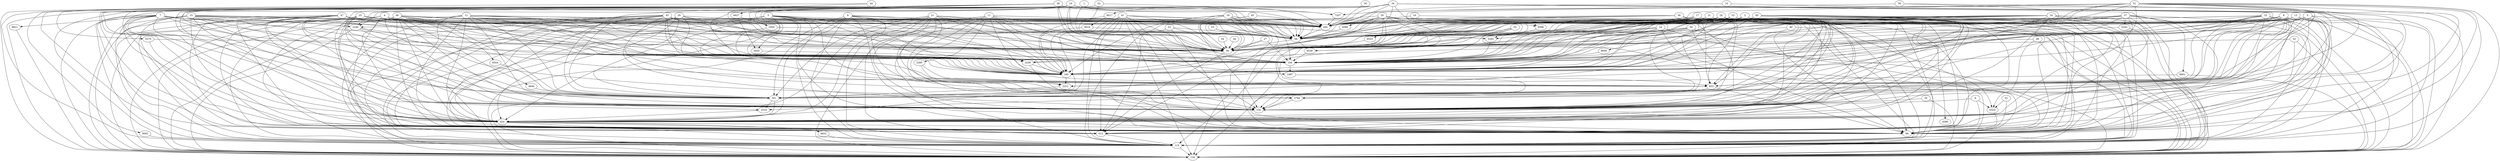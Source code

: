 strict digraph {
// Node definitions.
1 [
neuron_type=BIAS
activation_type=NullActivation
];
2 [
neuron_type=INPT
activation_type=NullActivation
];
3 [
neuron_type=INPT
activation_type=NullActivation
];
4 [
neuron_type=INPT
activation_type=NullActivation
];
5 [
neuron_type=INPT
activation_type=NullActivation
];
6 [
neuron_type=INPT
activation_type=NullActivation
];
7 [
neuron_type=INPT
activation_type=NullActivation
];
8 [
neuron_type=INPT
activation_type=NullActivation
];
9 [
neuron_type=INPT
activation_type=NullActivation
];
10 [
neuron_type=INPT
activation_type=NullActivation
];
11 [
neuron_type=INPT
activation_type=NullActivation
];
12 [
neuron_type=INPT
activation_type=NullActivation
];
13 [
neuron_type=INPT
activation_type=NullActivation
];
14 [
neuron_type=INPT
activation_type=NullActivation
];
15 [
neuron_type=INPT
activation_type=NullActivation
];
16 [
neuron_type=INPT
activation_type=NullActivation
];
17 [
neuron_type=INPT
activation_type=NullActivation
];
18 [
neuron_type=INPT
activation_type=NullActivation
];
19 [
neuron_type=INPT
activation_type=NullActivation
];
20 [
neuron_type=INPT
activation_type=NullActivation
];
21 [
neuron_type=INPT
activation_type=NullActivation
];
22 [
neuron_type=INPT
activation_type=NullActivation
];
23 [
neuron_type=INPT
activation_type=NullActivation
];
24 [
neuron_type=INPT
activation_type=NullActivation
];
25 [
neuron_type=INPT
activation_type=NullActivation
];
26 [
neuron_type=INPT
activation_type=NullActivation
];
27 [
neuron_type=INPT
activation_type=NullActivation
];
28 [
neuron_type=INPT
activation_type=NullActivation
];
29 [
neuron_type=INPT
activation_type=NullActivation
];
30 [
neuron_type=INPT
activation_type=NullActivation
];
31 [
neuron_type=INPT
activation_type=NullActivation
];
32 [
neuron_type=INPT
activation_type=NullActivation
];
33 [
neuron_type=INPT
activation_type=NullActivation
];
34 [
neuron_type=INPT
activation_type=NullActivation
];
35 [
neuron_type=INPT
activation_type=NullActivation
];
36 [
neuron_type=INPT
activation_type=NullActivation
];
37 [
neuron_type=INPT
activation_type=NullActivation
];
38 [
neuron_type=INPT
activation_type=NullActivation
];
39 [
neuron_type=INPT
activation_type=NullActivation
];
40 [
neuron_type=INPT
activation_type=NullActivation
];
41 [
neuron_type=INPT
activation_type=NullActivation
];
42 [
neuron_type=INPT
activation_type=NullActivation
];
43 [
neuron_type=INPT
activation_type=NullActivation
];
44 [
neuron_type=INPT
activation_type=NullActivation
];
45 [
neuron_type=INPT
activation_type=NullActivation
];
46 [
neuron_type=INPT
activation_type=NullActivation
];
47 [
neuron_type=INPT
activation_type=NullActivation
];
48 [
neuron_type=INPT
activation_type=NullActivation
];
49 [
neuron_type=INPT
activation_type=NullActivation
];
50 [
neuron_type=INPT
activation_type=NullActivation
];
51 [
neuron_type=INPT
activation_type=NullActivation
];
52 [
neuron_type=INPT
activation_type=NullActivation
];
53 [
neuron_type=INPT
activation_type=NullActivation
];
54 [
neuron_type=INPT
activation_type=NullActivation
];
55 [
neuron_type=INPT
activation_type=NullActivation
];
56 [
neuron_type=OUTP
activation_type=SigmoidSteepenedActivation
];
98 [
neuron_type=HIDN
activation_type=SigmoidSteepenedActivation
];
99 [
neuron_type=HIDN
activation_type=SigmoidSteepenedActivation
];
115 [
neuron_type=HIDN
activation_type=SigmoidSteepenedActivation
];
134 [
neuron_type=HIDN
activation_type=SigmoidSteepenedActivation
];
135 [
neuron_type=HIDN
activation_type=SigmoidSteepenedActivation
];
160 [
neuron_type=HIDN
activation_type=SigmoidSteepenedActivation
];
164 [
neuron_type=HIDN
activation_type=SigmoidSteepenedActivation
];
285 [
neuron_type=HIDN
activation_type=SigmoidSteepenedActivation
];
424 [
neuron_type=HIDN
activation_type=SigmoidSteepenedActivation
];
551 [
neuron_type=HIDN
activation_type=SigmoidSteepenedActivation
];
612 [
neuron_type=HIDN
activation_type=SigmoidSteepenedActivation
];
833 [
neuron_type=HIDN
activation_type=SigmoidSteepenedActivation
];
2212 [
neuron_type=HIDN
activation_type=SigmoidSteepenedActivation
];
2240 [
neuron_type=HIDN
activation_type=SigmoidSteepenedActivation
];
2258 [
neuron_type=HIDN
activation_type=SigmoidSteepenedActivation
];
2285 [
neuron_type=HIDN
activation_type=SigmoidSteepenedActivation
];
2487 [
neuron_type=HIDN
activation_type=SigmoidSteepenedActivation
];
2505 [
neuron_type=HIDN
activation_type=SigmoidSteepenedActivation
];
2519 [
neuron_type=HIDN
activation_type=SigmoidSteepenedActivation
];
2784 [
neuron_type=HIDN
activation_type=SigmoidSteepenedActivation
];
3450 [
neuron_type=HIDN
activation_type=SigmoidSteepenedActivation
];
4586 [
neuron_type=HIDN
activation_type=SigmoidSteepenedActivation
];
4627 [
neuron_type=HIDN
activation_type=SigmoidSteepenedActivation
];
4846 [
neuron_type=HIDN
activation_type=SigmoidSteepenedActivation
];
5243 [
neuron_type=HIDN
activation_type=SigmoidSteepenedActivation
];
5270 [
neuron_type=HIDN
activation_type=SigmoidSteepenedActivation
];
5282 [
neuron_type=HIDN
activation_type=SigmoidSteepenedActivation
];
6323 [
neuron_type=HIDN
activation_type=SigmoidSteepenedActivation
];
6504 [
neuron_type=HIDN
activation_type=SigmoidSteepenedActivation
];
6523 [
neuron_type=HIDN
activation_type=SigmoidSteepenedActivation
];
6539 [
neuron_type=HIDN
activation_type=SigmoidSteepenedActivation
];
6590 [
neuron_type=HIDN
activation_type=SigmoidSteepenedActivation
];
6652 [
neuron_type=HIDN
activation_type=SigmoidSteepenedActivation
];
7207 [
neuron_type=HIDN
activation_type=SigmoidSteepenedActivation
];
8017 [
neuron_type=HIDN
activation_type=SigmoidSteepenedActivation
];
8901 [
neuron_type=HIDN
activation_type=SigmoidSteepenedActivation
];
8921 [
neuron_type=HIDN
activation_type=SigmoidSteepenedActivation
];
9002 [
neuron_type=HIDN
activation_type=SigmoidSteepenedActivation
];
9008 [
neuron_type=HIDN
activation_type=SigmoidSteepenedActivation
];
9018 [
neuron_type=HIDN
activation_type=SigmoidSteepenedActivation
];
9388 [
neuron_type=HIDN
activation_type=SigmoidSteepenedActivation
];

// Edge definitions.
1 -> 56 [
weight=0.361660
recurrent=false
parameters="[0.6588623512097567 0.1554455243962326 0.38820006474150426 0.5368826302529138 0.43588654596692744 0.5132542413340706 0.43944885066774064 0.4931709519556984]"
];
2 -> 56 [
weight=5.822921
recurrent=false
parameters="[0.5738337066447303 0.16849132156405255 0.44114034047972633 0.5817488759457901 0.3738729137196508 1.0487987821198401 0.567043921508166 0.33251704640527113]"
];
2 -> 98 [
weight=-1.621550
recurrent=false
parameters="[1.340410873878877 0.31222860210087483 0.6914966366339772 0.3557459496537375 0.41025137204685874 0.4273039905308652 0.6151461410274068 0.42889337975702535]"
];
2 -> 99 [
weight=0.315381
recurrent=false
parameters="[0.865122915393792 0.24377265836190304 0.0599946664015466 0.40073971833491195 0.2352904399835974 0.27184938425769467 0.4950578807041156 0.23520580895500914]"
];
2 -> 115 [
weight=-1.557576
recurrent=false
parameters="[1.340410873878877 0.31222860210087483 0.6914966366339772 0.3557459496537375 0.41025137204685874 0.4273039905308652 0.6151461410274068 0.42889337975702535]"
];
2 -> 134 [
weight=0.911243
recurrent=false
parameters="[1.8151618150154847 0.5808767486797145 0.24660055769874153 0.5821124937933678 0.11236670711767735 0.5124241175172518 0.3364446519218318 0.3793732109088443]"
];
2 -> 135 [
weight=2.979257
recurrent=false
parameters="[1.088127621789858 0.3471720484140741 0.32987770800200233 0.3811334599249211 0.39932051515297545 0.19150667673197358 0.29285326366297776 0.45215034487822386]"
];
2 -> 160 [
weight=2.640422
recurrent=false
parameters="[0.6533363548573448 0.3471177522714938 0.37738798203434804 0.35179654818949135 0.32702983444113476 0.26706635941141654 0.37758870315021686 0.3692080033688656]"
];
2 -> 164 [
weight=-5.393685
recurrent=false
parameters="[0.5071672972765017 0.6065940631962737 1.000388305110071 0.6183256876736042 0.2872211909534852 0.5083003058581521 0.19901957790461738 0.48324538283219537]"
];
2 -> 285 [
weight=2.172385
recurrent=false
parameters="[0.6588623512097567 0.1554455243962326 0.38820006474150426 0.5368826302529138 0.43588654596692744 0.5132542413340706 0.43944885066774064 0.4931709519556984]"
];
2 -> 424 [
weight=1.283124
recurrent=false
parameters="[1.8895028297987082 0.5029340333271088 0.30987821803853266 0.22077231307049192 0.44984596952611544 0.7089580458092619 0.44260486010261296 0.45144204315745545]"
];
2 -> 2519 [
weight=2.513642
recurrent=false
parameters="[0.865122915393792 0.24377265836190304 0.0599946664015466 0.40073971833491195 0.2352904399835974 0.27184938425769467 0.4950578807041156 0.23520580895500914]"
];
3 -> 56 [
weight=1.569764
recurrent=false
parameters="[1.088127621789858 0.3471720484140741 0.32987770800200233 0.3811334599249211 0.39932051515297545 0.19150667673197358 0.29285326366297776 0.45215034487822386]"
];
3 -> 98 [
weight=-2.652671
recurrent=false
parameters="[0.5738337066447303 0.16849132156405255 0.44114034047972633 0.5817488759457901 0.3738729137196508 1.0487987821198401 0.567043921508166 0.33251704640527113]"
];
3 -> 99 [
weight=-3.291893
recurrent=false
parameters="[1.1646495243334902 0.20645043548520814 0.3058844045404519 0.22602876891510554 0.4619349879442073 0.3696534231678408 0.36216747976174307 0.09577612260225038]"
];
3 -> 115 [
weight=-0.596966
recurrent=false
parameters="[1.3643737015489568 0.253284422387801 0.3564144483264872 0.34911792553359833 0.4184476932856671 0.39946544022990077 0.1398542091474474 0.4125058308613474]"
];
3 -> 134 [
weight=-2.039483
recurrent=false
parameters="[0.5781736919145803 0.10836068917231165 0.23806761130494175 0.7873120101980083 0.26818225951367725 0.2339515811092972 0.6135402083449698 0.41360195670971267]"
];
3 -> 135 [
weight=-4.717012
recurrent=false
parameters="[0.6588623512097567 0.1554455243962326 0.38820006474150426 0.5368826302529138 0.43588654596692744 0.5132542413340706 0.43944885066774064 0.4931709519556984]"
];
3 -> 160 [
weight=3.568619
recurrent=false
parameters="[2.051080219742059 0.5903683447312145 0.42444920518158635 0.4593766734405028 0.40700492627319695 1.2416393145613482 0.4861578516890168 0.3333386850717055]"
];
3 -> 164 [
weight=0.620904
recurrent=false
parameters="[1.8151618150154847 0.5808767486797145 0.24660055769874153 0.5821124937933678 0.11236670711767735 0.5124241175172518 0.3364446519218318 0.3793732109088443]"
];
3 -> 285 [
weight=-3.838395
recurrent=false
parameters="[0.5781736919145803 0.10836068917231165 0.23806761130494175 0.7873120101980083 0.26818225951367725 0.2339515811092972 0.6135402083449698 0.41360195670971267]"
];
3 -> 424 [
weight=5.667008
recurrent=false
parameters="[0.6588623512097567 0.1554455243962326 0.38820006474150426 0.5368826302529138 0.43588654596692744 0.5132542413340706 0.43944885066774064 0.4931709519556984]"
];
3 -> 551 [
weight=-1.749649
recurrent=false
parameters="[0.43850914780860994 0.3835293672450386 0.6734316274282306 1.2064577458212629 0.30550675990966014 0.7282977514338578 0.17051394460180064 1.0913991725951135]"
];
3 -> 2258 [
weight=-0.357215
recurrent=false
parameters="[1.1646495243334902 0.20645043548520814 0.3058844045404519 0.22602876891510554 0.4619349879442073 0.3696534231678408 0.36216747976174307 0.09577612260225038]"
];
3 -> 3450 [
weight=0.641149
recurrent=false
parameters="[1.1646495243334902 0.20645043548520814 0.3058844045404519 0.22602876891510554 0.4619349879442073 0.3696534231678408 0.36216747976174307 0.09577612260225038]"
];
4 -> 56 [
weight=-2.568163
recurrent=false
parameters="[2.051080219742059 0.5903683447312145 0.42444920518158635 0.4593766734405028 0.40700492627319695 1.2416393145613482 0.4861578516890168 0.3333386850717055]"
];
4 -> 98 [
weight=4.679275
recurrent=false
parameters="[1.088127621789858 0.3471720484140741 0.32987770800200233 0.3811334599249211 0.39932051515297545 0.19150667673197358 0.29285326366297776 0.45215034487822386]"
];
4 -> 99 [
weight=-5.817045
recurrent=false
parameters="[1.340410873878877 0.31222860210087483 0.6914966366339772 0.3557459496537375 0.41025137204685874 0.4273039905308652 0.6151461410274068 0.42889337975702535]"
];
4 -> 115 [
weight=5.046325
recurrent=false
parameters="[1.3643737015489568 0.253284422387801 0.3564144483264872 0.34911792553359833 0.4184476932856671 0.39946544022990077 0.1398542091474474 0.4125058308613474]"
];
4 -> 134 [
weight=3.222698
recurrent=false
parameters="[0.5738337066447303 0.16849132156405255 0.44114034047972633 0.5817488759457901 0.3738729137196508 1.0487987821198401 0.567043921508166 0.33251704640527113]"
];
4 -> 135 [
weight=3.394333
recurrent=false
parameters="[0.5738337066447303 0.16849132156405255 0.44114034047972633 0.5817488759457901 0.3738729137196508 1.0487987821198401 0.567043921508166 0.33251704640527113]"
];
4 -> 160 [
weight=-4.323429
recurrent=false
parameters="[1.3643737015489568 0.253284422387801 0.3564144483264872 0.34911792553359833 0.4184476932856671 0.39946544022990077 0.1398542091474474 0.4125058308613474]"
];
4 -> 164 [
weight=1.146025
recurrent=false
parameters="[1.1646495243334902 0.20645043548520814 0.3058844045404519 0.22602876891510554 0.4619349879442073 0.3696534231678408 0.36216747976174307 0.09577612260225038]"
];
4 -> 285 [
weight=2.924779
recurrent=false
parameters="[1.340410873878877 0.31222860210087483 0.6914966366339772 0.3557459496537375 0.41025137204685874 0.4273039905308652 0.6151461410274068 0.42889337975702535]"
];
4 -> 424 [
weight=3.599835
recurrent=false
parameters="[0.5071672972765017 0.6065940631962737 1.000388305110071 0.6183256876736042 0.2872211909534852 0.5083003058581521 0.19901957790461738 0.48324538283219537]"
];
5 -> 56 [
weight=-5.781236
recurrent=false
parameters="[0.43850914780860994 0.3835293672450386 0.6734316274282306 1.2064577458212629 0.30550675990966014 0.7282977514338578 0.17051394460180064 1.0913991725951135]"
];
5 -> 98 [
weight=1.616108
recurrent=false
parameters="[1.8895028297987082 0.5029340333271088 0.30987821803853266 0.22077231307049192 0.44984596952611544 0.7089580458092619 0.44260486010261296 0.45144204315745545]"
];
5 -> 99 [
weight=-1.526527
recurrent=false
parameters="[2.051080219742059 0.5903683447312145 0.42444920518158635 0.4593766734405028 0.40700492627319695 1.2416393145613482 0.4861578516890168 0.3333386850717055]"
];
5 -> 115 [
weight=2.079663
recurrent=false
parameters="[0.6533363548573448 0.3471177522714938 0.37738798203434804 0.35179654818949135 0.32702983444113476 0.26706635941141654 0.37758870315021686 0.3692080033688656]"
];
5 -> 134 [
weight=-2.958376
recurrent=false
parameters="[0.43850914780860994 0.3835293672450386 0.6734316274282306 1.2064577458212629 0.30550675990966014 0.7282977514338578 0.17051394460180064 1.0913991725951135]"
];
5 -> 135 [
weight=-0.487020
recurrent=false
parameters="[1.340410873878877 0.31222860210087483 0.6914966366339772 0.3557459496537375 0.41025137204685874 0.4273039905308652 0.6151461410274068 0.42889337975702535]"
];
5 -> 160 [
weight=1.299668
recurrent=false
parameters="[1.1646495243334902 0.20645043548520814 0.3058844045404519 0.22602876891510554 0.4619349879442073 0.3696534231678408 0.36216747976174307 0.09577612260225038]"
];
5 -> 164 [
weight=2.153158
recurrent=false
parameters="[1.088127621789858 0.3471720484140741 0.32987770800200233 0.3811334599249211 0.39932051515297545 0.19150667673197358 0.29285326366297776 0.45215034487822386]"
];
5 -> 285 [
weight=1.704103
recurrent=false
parameters="[1.3643737015489568 0.253284422387801 0.3564144483264872 0.34911792553359833 0.4184476932856671 0.39946544022990077 0.1398542091474474 0.4125058308613474]"
];
5 -> 424 [
weight=1.306780
recurrent=false
parameters="[0.865122915393792 0.24377265836190304 0.0599946664015466 0.40073971833491195 0.2352904399835974 0.27184938425769467 0.4950578807041156 0.23520580895500914]"
];
6 -> 99 [
weight=5.837659
recurrent=false
parameters="[0.44440800862473223 0.49172938053377435 0.188217148167044 0.3786137808276254 0.33516459998610765 0.3653897813814181 0.2769736352468112 0.48247722429554485]"
];
6 -> 135 [
weight=2.919246
recurrent=false
parameters="[0.43850914780860994 0.3835293672450386 0.6734316274282306 1.2064577458212629 0.30550675990966014 0.7282977514338578 0.17051394460180064 1.0913991725951135]"
];
6 -> 6323 [
weight=-8.916413
recurrent=false
parameters="[1.1646495243334902 0.20645043548520814 0.3058844045404519 0.22602876891510554 0.4619349879442073 0.3696534231678408 0.36216747976174307 0.09577612260225038]"
];
7 -> 56 [
weight=6.896178
recurrent=false
parameters="[0.5781736919145803 0.10836068917231165 0.23806761130494175 0.7873120101980083 0.26818225951367725 0.2339515811092972 0.6135402083449698 0.41360195670971267]"
];
7 -> 98 [
weight=6.336931
recurrent=false
parameters="[2.051080219742059 0.5903683447312145 0.42444920518158635 0.4593766734405028 0.40700492627319695 1.2416393145613482 0.4861578516890168 0.3333386850717055]"
];
7 -> 99 [
weight=-1.435411
recurrent=false
parameters="[0.6533363548573448 0.3471177522714938 0.37738798203434804 0.35179654818949135 0.32702983444113476 0.26706635941141654 0.37758870315021686 0.3692080033688656]"
];
7 -> 115 [
weight=0.446616
recurrent=false
parameters="[1.8895028297987082 0.5029340333271088 0.30987821803853266 0.22077231307049192 0.44984596952611544 0.7089580458092619 0.44260486010261296 0.45144204315745545]"
];
7 -> 134 [
weight=-1.246189
recurrent=false
parameters="[0.44440800862473223 0.49172938053377435 0.188217148167044 0.3786137808276254 0.33516459998610765 0.3653897813814181 0.2769736352468112 0.48247722429554485]"
];
7 -> 135 [
weight=-3.808639
recurrent=false
parameters="[0.44440800862473223 0.49172938053377435 0.188217148167044 0.3786137808276254 0.33516459998610765 0.3653897813814181 0.2769736352468112 0.48247722429554485]"
];
7 -> 160 [
weight=-1.115171
recurrent=false
parameters="[1.088127621789858 0.3471720484140741 0.32987770800200233 0.3811334599249211 0.39932051515297545 0.19150667673197358 0.29285326366297776 0.45215034487822386]"
];
7 -> 164 [
weight=2.817579
recurrent=false
parameters="[1.8895028297987082 0.5029340333271088 0.30987821803853266 0.22077231307049192 0.44984596952611544 0.7089580458092619 0.44260486010261296 0.45144204315745545]"
];
7 -> 285 [
weight=-0.686055
recurrent=false
parameters="[0.44440800862473223 0.49172938053377435 0.188217148167044 0.3786137808276254 0.33516459998610765 0.3653897813814181 0.2769736352468112 0.48247722429554485]"
];
7 -> 424 [
weight=-6.381121
recurrent=false
parameters="[0.5071672972765017 0.6065940631962737 1.000388305110071 0.6183256876736042 0.2872211909534852 0.5083003058581521 0.19901957790461738 0.48324538283219537]"
];
7 -> 551 [
weight=-2.003338
recurrent=false
parameters="[0.44440800862473223 0.49172938053377435 0.188217148167044 0.3786137808276254 0.33516459998610765 0.3653897813814181 0.2769736352468112 0.48247722429554485]"
];
7 -> 612 [
weight=1.792041
recurrent=false
parameters="[0.44440800862473223 0.49172938053377435 0.188217148167044 0.3786137808276254 0.33516459998610765 0.3653897813814181 0.2769736352468112 0.48247722429554485]"
];
7 -> 8921 [
weight=1.774407
recurrent=false
parameters="[0.44440800862473223 0.49172938053377435 0.188217148167044 0.3786137808276254 0.33516459998610765 0.3653897813814181 0.2769736352468112 0.48247722429554485]"
];
8 -> 56 [
weight=-2.467434
recurrent=false
parameters="[1.088127621789858 0.3471720484140741 0.32987770800200233 0.3811334599249211 0.39932051515297545 0.19150667673197358 0.29285326366297776 0.45215034487822386]"
];
8 -> 98 [
weight=-4.204042
recurrent=false
parameters="[0.6533363548573448 0.3471177522714938 0.37738798203434804 0.35179654818949135 0.32702983444113476 0.26706635941141654 0.37758870315021686 0.3692080033688656]"
];
8 -> 99 [
weight=2.839255
recurrent=false
parameters="[0.5071672972765017 0.6065940631962737 1.000388305110071 0.6183256876736042 0.2872211909534852 0.5083003058581521 0.19901957790461738 0.48324538283219537]"
];
8 -> 115 [
weight=-3.800049
recurrent=false
parameters="[1.088127621789858 0.3471720484140741 0.32987770800200233 0.3811334599249211 0.39932051515297545 0.19150667673197358 0.29285326366297776 0.45215034487822386]"
];
8 -> 134 [
weight=1.251949
recurrent=false
parameters="[0.43850914780860994 0.3835293672450386 0.6734316274282306 1.2064577458212629 0.30550675990966014 0.7282977514338578 0.17051394460180064 1.0913991725951135]"
];
8 -> 135 [
weight=-3.906391
recurrent=false
parameters="[2.051080219742059 0.5903683447312145 0.42444920518158635 0.4593766734405028 0.40700492627319695 1.2416393145613482 0.4861578516890168 0.3333386850717055]"
];
8 -> 160 [
weight=0.510577
recurrent=false
parameters="[0.5781736919145803 0.10836068917231165 0.23806761130494175 0.7873120101980083 0.26818225951367725 0.2339515811092972 0.6135402083449698 0.41360195670971267]"
];
8 -> 164 [
weight=0.364390
recurrent=false
parameters="[1.8151618150154847 0.5808767486797145 0.24660055769874153 0.5821124937933678 0.11236670711767735 0.5124241175172518 0.3364446519218318 0.3793732109088443]"
];
8 -> 285 [
weight=-6.349575
recurrent=false
parameters="[0.6588623512097567 0.1554455243962326 0.38820006474150426 0.5368826302529138 0.43588654596692744 0.5132542413340706 0.43944885066774064 0.4931709519556984]"
];
8 -> 424 [
weight=-0.330459
recurrent=false
parameters="[1.3643737015489568 0.253284422387801 0.3564144483264872 0.34911792553359833 0.4184476932856671 0.39946544022990077 0.1398542091474474 0.4125058308613474]"
];
8 -> 551 [
weight=6.149284
recurrent=false
parameters="[1.088127621789858 0.3471720484140741 0.32987770800200233 0.3811334599249211 0.39932051515297545 0.19150667673197358 0.29285326366297776 0.45215034487822386]"
];
8 -> 612 [
weight=-0.956779
recurrent=false
parameters="[0.6588623512097567 0.1554455243962326 0.38820006474150426 0.5368826302529138 0.43588654596692744 0.5132542413340706 0.43944885066774064 0.4931709519556984]"
];
8 -> 833 [
weight=-2.117481
recurrent=false
parameters="[0.865122915393792 0.24377265836190304 0.0599946664015466 0.40073971833491195 0.2352904399835974 0.27184938425769467 0.4950578807041156 0.23520580895500914]"
];
8 -> 2212 [
weight=-0.401199
recurrent=false
parameters="[1.088127621789858 0.3471720484140741 0.32987770800200233 0.3811334599249211 0.39932051515297545 0.19150667673197358 0.29285326366297776 0.45215034487822386]"
];
8 -> 2784 [
weight=-0.945387
recurrent=false
parameters="[2.051080219742059 0.5903683447312145 0.42444920518158635 0.4593766734405028 0.40700492627319695 1.2416393145613482 0.4861578516890168 0.3333386850717055]"
];
9 -> 56 [
weight=-2.015799
recurrent=false
parameters="[0.5781736919145803 0.10836068917231165 0.23806761130494175 0.7873120101980083 0.26818225951367725 0.2339515811092972 0.6135402083449698 0.41360195670971267]"
];
9 -> 98 [
weight=1.034720
recurrent=false
parameters="[0.865122915393792 0.24377265836190304 0.0599946664015466 0.40073971833491195 0.2352904399835974 0.27184938425769467 0.4950578807041156 0.23520580895500914]"
];
9 -> 99 [
weight=0.130662
recurrent=false
parameters="[0.44440800862473223 0.49172938053377435 0.188217148167044 0.3786137808276254 0.33516459998610765 0.3653897813814181 0.2769736352468112 0.48247722429554485]"
];
9 -> 115 [
weight=0.416194
recurrent=false
parameters="[1.3643737015489568 0.253284422387801 0.3564144483264872 0.34911792553359833 0.4184476932856671 0.39946544022990077 0.1398542091474474 0.4125058308613474]"
];
9 -> 134 [
weight=-4.951241
recurrent=false
parameters="[1.8895028297987082 0.5029340333271088 0.30987821803853266 0.22077231307049192 0.44984596952611544 0.7089580458092619 0.44260486010261296 0.45144204315745545]"
];
9 -> 135 [
weight=-1.610143
recurrent=false
parameters="[1.8151618150154847 0.5808767486797145 0.24660055769874153 0.5821124937933678 0.11236670711767735 0.5124241175172518 0.3364446519218318 0.3793732109088443]"
];
9 -> 160 [
weight=-1.240823
recurrent=false
parameters="[0.6588623512097567 0.1554455243962326 0.38820006474150426 0.5368826302529138 0.43588654596692744 0.5132542413340706 0.43944885066774064 0.4931709519556984]"
];
9 -> 164 [
weight=1.734162
recurrent=false
parameters="[0.43850914780860994 0.3835293672450386 0.6734316274282306 1.2064577458212629 0.30550675990966014 0.7282977514338578 0.17051394460180064 1.0913991725951135]"
];
9 -> 285 [
weight=-2.009618
recurrent=false
parameters="[2.051080219742059 0.5903683447312145 0.42444920518158635 0.4593766734405028 0.40700492627319695 1.2416393145613482 0.4861578516890168 0.3333386850717055]"
];
9 -> 424 [
weight=2.587277
recurrent=false
parameters="[1.8895028297987082 0.5029340333271088 0.30987821803853266 0.22077231307049192 0.44984596952611544 0.7089580458092619 0.44260486010261296 0.45144204315745545]"
];
9 -> 551 [
weight=-4.464277
recurrent=false
parameters="[1.340410873878877 0.31222860210087483 0.6914966366339772 0.3557459496537375 0.41025137204685874 0.4273039905308652 0.6151461410274068 0.42889337975702535]"
];
10 -> 285 [
weight=-0.068752
recurrent=false
parameters="[0.865122915393792 0.24377265836190304 0.0599946664015466 0.40073971833491195 0.2352904399835974 0.27184938425769467 0.4950578807041156 0.23520580895500914]"
];
10 -> 2784 [
weight=-0.623183
recurrent=false
parameters="[1.1646495243334902 0.20645043548520814 0.3058844045404519 0.22602876891510554 0.4619349879442073 0.3696534231678408 0.36216747976174307 0.09577612260225038]"
];
11 -> 56 [
weight=-0.668169
recurrent=false
parameters="[0.6533363548573448 0.3471177522714938 0.37738798203434804 0.35179654818949135 0.32702983444113476 0.26706635941141654 0.37758870315021686 0.3692080033688656]"
];
11 -> 98 [
weight=1.267486
recurrent=false
parameters="[1.3643737015489568 0.253284422387801 0.3564144483264872 0.34911792553359833 0.4184476932856671 0.39946544022990077 0.1398542091474474 0.4125058308613474]"
];
11 -> 99 [
weight=-1.514809
recurrent=false
parameters="[0.5071672972765017 0.6065940631962737 1.000388305110071 0.6183256876736042 0.2872211909534852 0.5083003058581521 0.19901957790461738 0.48324538283219537]"
];
11 -> 115 [
weight=-8.989607
recurrent=false
parameters="[1.8151618150154847 0.5808767486797145 0.24660055769874153 0.5821124937933678 0.11236670711767735 0.5124241175172518 0.3364446519218318 0.3793732109088443]"
];
11 -> 134 [
weight=1.332682
recurrent=false
parameters="[1.8895028297987082 0.5029340333271088 0.30987821803853266 0.22077231307049192 0.44984596952611544 0.7089580458092619 0.44260486010261296 0.45144204315745545]"
];
11 -> 135 [
weight=0.863136
recurrent=false
parameters="[1.340410873878877 0.31222860210087483 0.6914966366339772 0.3557459496537375 0.41025137204685874 0.4273039905308652 0.6151461410274068 0.42889337975702535]"
];
11 -> 160 [
weight=-0.751731
recurrent=false
parameters="[2.051080219742059 0.5903683447312145 0.42444920518158635 0.4593766734405028 0.40700492627319695 1.2416393145613482 0.4861578516890168 0.3333386850717055]"
];
11 -> 164 [
weight=-0.671450
recurrent=false
parameters="[2.051080219742059 0.5903683447312145 0.42444920518158635 0.4593766734405028 0.40700492627319695 1.2416393145613482 0.4861578516890168 0.3333386850717055]"
];
11 -> 285 [
weight=-0.487811
recurrent=false
parameters="[0.5071672972765017 0.6065940631962737 1.000388305110071 0.6183256876736042 0.2872211909534852 0.5083003058581521 0.19901957790461738 0.48324538283219537]"
];
11 -> 833 [
weight=2.090008
recurrent=false
parameters="[1.088127621789858 0.3471720484140741 0.32987770800200233 0.3811334599249211 0.39932051515297545 0.19150667673197358 0.29285326366297776 0.45215034487822386]"
];
11 -> 2285 [
weight=-0.064148
recurrent=false
parameters="[1.088127621789858 0.3471720484140741 0.32987770800200233 0.3811334599249211 0.39932051515297545 0.19150667673197358 0.29285326366297776 0.45215034487822386]"
];
11 -> 2487 [
weight=0.222299
recurrent=false
parameters="[1.088127621789858 0.3471720484140741 0.32987770800200233 0.3811334599249211 0.39932051515297545 0.19150667673197358 0.29285326366297776 0.45215034487822386]"
];
12 -> 56 [
weight=-2.902932
recurrent=false
parameters="[1.3643737015489568 0.253284422387801 0.3564144483264872 0.34911792553359833 0.4184476932856671 0.39946544022990077 0.1398542091474474 0.4125058308613474]"
];
12 -> 98 [
weight=-0.626113
recurrent=false
parameters="[0.43850914780860994 0.3835293672450386 0.6734316274282306 1.2064577458212629 0.30550675990966014 0.7282977514338578 0.17051394460180064 1.0913991725951135]"
];
12 -> 99 [
weight=0.142829
recurrent=false
parameters="[0.6533363548573448 0.3471177522714938 0.37738798203434804 0.35179654818949135 0.32702983444113476 0.26706635941141654 0.37758870315021686 0.3692080033688656]"
];
12 -> 115 [
weight=-5.138816
recurrent=false
parameters="[0.6588623512097567 0.1554455243962326 0.38820006474150426 0.5368826302529138 0.43588654596692744 0.5132542413340706 0.43944885066774064 0.4931709519556984]"
];
12 -> 134 [
weight=2.771607
recurrent=false
parameters="[0.5738337066447303 0.16849132156405255 0.44114034047972633 0.5817488759457901 0.3738729137196508 1.0487987821198401 0.567043921508166 0.33251704640527113]"
];
12 -> 135 [
weight=6.763371
recurrent=false
parameters="[0.44440800862473223 0.49172938053377435 0.188217148167044 0.3786137808276254 0.33516459998610765 0.3653897813814181 0.2769736352468112 0.48247722429554485]"
];
12 -> 160 [
weight=-2.790859
recurrent=false
parameters="[0.6533363548573448 0.3471177522714938 0.37738798203434804 0.35179654818949135 0.32702983444113476 0.26706635941141654 0.37758870315021686 0.3692080033688656]"
];
12 -> 164 [
weight=-2.780304
recurrent=false
parameters="[0.44440800862473223 0.49172938053377435 0.188217148167044 0.3786137808276254 0.33516459998610765 0.3653897813814181 0.2769736352468112 0.48247722429554485]"
];
12 -> 285 [
weight=3.706896
recurrent=false
parameters="[0.6533363548573448 0.3471177522714938 0.37738798203434804 0.35179654818949135 0.32702983444113476 0.26706635941141654 0.37758870315021686 0.3692080033688656]"
];
12 -> 424 [
weight=-3.969417
recurrent=false
parameters="[0.5738337066447303 0.16849132156405255 0.44114034047972633 0.5817488759457901 0.3738729137196508 1.0487987821198401 0.567043921508166 0.33251704640527113]"
];
12 -> 551 [
weight=3.842239
recurrent=false
parameters="[0.5071672972765017 0.6065940631962737 1.000388305110071 0.6183256876736042 0.2872211909534852 0.5083003058581521 0.19901957790461738 0.48324538283219537]"
];
12 -> 612 [
weight=-5.652936
recurrent=false
parameters="[1.3643737015489568 0.253284422387801 0.3564144483264872 0.34911792553359833 0.4184476932856671 0.39946544022990077 0.1398542091474474 0.4125058308613474]"
];
12 -> 833 [
weight=1.513059
recurrent=false
parameters="[0.5738337066447303 0.16849132156405255 0.44114034047972633 0.5817488759457901 0.3738729137196508 1.0487987821198401 0.567043921508166 0.33251704640527113]"
];
13 -> 56 [
weight=-1.533376
recurrent=false
parameters="[0.6533363548573448 0.3471177522714938 0.37738798203434804 0.35179654818949135 0.32702983444113476 0.26706635941141654 0.37758870315021686 0.3692080033688656]"
];
13 -> 98 [
weight=2.122111
recurrent=false
parameters="[1.1646495243334902 0.20645043548520814 0.3058844045404519 0.22602876891510554 0.4619349879442073 0.3696534231678408 0.36216747976174307 0.09577612260225038]"
];
13 -> 99 [
weight=1.063094
recurrent=false
parameters="[0.5738337066447303 0.16849132156405255 0.44114034047972633 0.5817488759457901 0.3738729137196508 1.0487987821198401 0.567043921508166 0.33251704640527113]"
];
13 -> 115 [
weight=1.589729
recurrent=false
parameters="[1.3643737015489568 0.253284422387801 0.3564144483264872 0.34911792553359833 0.4184476932856671 0.39946544022990077 0.1398542091474474 0.4125058308613474]"
];
13 -> 134 [
weight=-0.685800
recurrent=false
parameters="[1.340410873878877 0.31222860210087483 0.6914966366339772 0.3557459496537375 0.41025137204685874 0.4273039905308652 0.6151461410274068 0.42889337975702535]"
];
13 -> 135 [
weight=-2.943771
recurrent=false
parameters="[0.44440800862473223 0.49172938053377435 0.188217148167044 0.3786137808276254 0.33516459998610765 0.3653897813814181 0.2769736352468112 0.48247722429554485]"
];
13 -> 160 [
weight=-0.099082
recurrent=false
parameters="[0.44440800862473223 0.49172938053377435 0.188217148167044 0.3786137808276254 0.33516459998610765 0.3653897813814181 0.2769736352468112 0.48247722429554485]"
];
13 -> 164 [
weight=-0.092982
recurrent=false
parameters="[0.5781736919145803 0.10836068917231165 0.23806761130494175 0.7873120101980083 0.26818225951367725 0.2339515811092972 0.6135402083449698 0.41360195670971267]"
];
13 -> 285 [
weight=0.540136
recurrent=false
parameters="[0.5738337066447303 0.16849132156405255 0.44114034047972633 0.5817488759457901 0.3738729137196508 1.0487987821198401 0.567043921508166 0.33251704640527113]"
];
14 -> 56 [
weight=-1.521865
recurrent=false
parameters="[0.6588623512097567 0.1554455243962326 0.38820006474150426 0.5368826302529138 0.43588654596692744 0.5132542413340706 0.43944885066774064 0.4931709519556984]"
];
14 -> 98 [
weight=3.674847
recurrent=false
parameters="[1.8895028297987082 0.5029340333271088 0.30987821803853266 0.22077231307049192 0.44984596952611544 0.7089580458092619 0.44260486010261296 0.45144204315745545]"
];
14 -> 99 [
weight=4.534170
recurrent=false
parameters="[1.088127621789858 0.3471720484140741 0.32987770800200233 0.3811334599249211 0.39932051515297545 0.19150667673197358 0.29285326366297776 0.45215034487822386]"
];
14 -> 134 [
weight=2.321284
recurrent=false
parameters="[0.5738337066447303 0.16849132156405255 0.44114034047972633 0.5817488759457901 0.3738729137196508 1.0487987821198401 0.567043921508166 0.33251704640527113]"
];
14 -> 160 [
weight=5.406432
recurrent=false
parameters="[0.5071672972765017 0.6065940631962737 1.000388305110071 0.6183256876736042 0.2872211909534852 0.5083003058581521 0.19901957790461738 0.48324538283219537]"
];
14 -> 164 [
weight=-5.299060
recurrent=false
parameters="[0.5781736919145803 0.10836068917231165 0.23806761130494175 0.7873120101980083 0.26818225951367725 0.2339515811092972 0.6135402083449698 0.41360195670971267]"
];
14 -> 5282 [
weight=1.508150
recurrent=false
parameters="[0.5781736919145803 0.10836068917231165 0.23806761130494175 0.7873120101980083 0.26818225951367725 0.2339515811092972 0.6135402083449698 0.41360195670971267]"
];
15 -> 56 [
weight=-4.160683
recurrent=false
parameters="[0.5738337066447303 0.16849132156405255 0.44114034047972633 0.5817488759457901 0.3738729137196508 1.0487987821198401 0.567043921508166 0.33251704640527113]"
];
15 -> 98 [
weight=-4.153352
recurrent=false
parameters="[0.6533363548573448 0.3471177522714938 0.37738798203434804 0.35179654818949135 0.32702983444113476 0.26706635941141654 0.37758870315021686 0.3692080033688656]"
];
15 -> 99 [
weight=-0.233401
recurrent=false
parameters="[1.3643737015489568 0.253284422387801 0.3564144483264872 0.34911792553359833 0.4184476932856671 0.39946544022990077 0.1398542091474474 0.4125058308613474]"
];
15 -> 115 [
weight=0.271383
recurrent=false
parameters="[0.5781736919145803 0.10836068917231165 0.23806761130494175 0.7873120101980083 0.26818225951367725 0.2339515811092972 0.6135402083449698 0.41360195670971267]"
];
15 -> 134 [
weight=0.606363
recurrent=false
parameters="[1.088127621789858 0.3471720484140741 0.32987770800200233 0.3811334599249211 0.39932051515297545 0.19150667673197358 0.29285326366297776 0.45215034487822386]"
];
15 -> 135 [
weight=0.453380
recurrent=false
parameters="[0.5781736919145803 0.10836068917231165 0.23806761130494175 0.7873120101980083 0.26818225951367725 0.2339515811092972 0.6135402083449698 0.41360195670971267]"
];
15 -> 160 [
weight=0.996280
recurrent=false
parameters="[1.088127621789858 0.3471720484140741 0.32987770800200233 0.3811334599249211 0.39932051515297545 0.19150667673197358 0.29285326366297776 0.45215034487822386]"
];
15 -> 164 [
weight=-0.613408
recurrent=false
parameters="[1.088127621789858 0.3471720484140741 0.32987770800200233 0.3811334599249211 0.39932051515297545 0.19150667673197358 0.29285326366297776 0.45215034487822386]"
];
15 -> 285 [
weight=1.689543
recurrent=false
parameters="[0.5738337066447303 0.16849132156405255 0.44114034047972633 0.5817488759457901 0.3738729137196508 1.0487987821198401 0.567043921508166 0.33251704640527113]"
];
15 -> 424 [
weight=4.366482
recurrent=false
parameters="[1.8895028297987082 0.5029340333271088 0.30987821803853266 0.22077231307049192 0.44984596952611544 0.7089580458092619 0.44260486010261296 0.45144204315745545]"
];
15 -> 551 [
weight=-2.681382
recurrent=false
parameters="[0.43850914780860994 0.3835293672450386 0.6734316274282306 1.2064577458212629 0.30550675990966014 0.7282977514338578 0.17051394460180064 1.0913991725951135]"
];
15 -> 612 [
weight=2.485792
recurrent=false
parameters="[1.8151618150154847 0.5808767486797145 0.24660055769874153 0.5821124937933678 0.11236670711767735 0.5124241175172518 0.3364446519218318 0.3793732109088443]"
];
15 -> 2240 [
weight=0.365798
recurrent=false
parameters="[0.44440800862473223 0.49172938053377435 0.188217148167044 0.3786137808276254 0.33516459998610765 0.3653897813814181 0.2769736352468112 0.48247722429554485]"
];
16 -> 285 [
weight=1.722155
recurrent=false
parameters="[0.43850914780860994 0.3835293672450386 0.6734316274282306 1.2064577458212629 0.30550675990966014 0.7282977514338578 0.17051394460180064 1.0913991725951135]"
];
16 -> 833 [
weight=-0.879066
recurrent=false
parameters="[0.44440800862473223 0.49172938053377435 0.188217148167044 0.3786137808276254 0.33516459998610765 0.3653897813814181 0.2769736352468112 0.48247722429554485]"
];
17 -> 56 [
weight=-3.888801
recurrent=false
parameters="[0.5781736919145803 0.10836068917231165 0.23806761130494175 0.7873120101980083 0.26818225951367725 0.2339515811092972 0.6135402083449698 0.41360195670971267]"
];
17 -> 98 [
weight=0.425608
recurrent=false
parameters="[0.6533363548573448 0.3471177522714938 0.37738798203434804 0.35179654818949135 0.32702983444113476 0.26706635941141654 0.37758870315021686 0.3692080033688656]"
];
17 -> 99 [
weight=-3.661309
recurrent=false
parameters="[0.865122915393792 0.24377265836190304 0.0599946664015466 0.40073971833491195 0.2352904399835974 0.27184938425769467 0.4950578807041156 0.23520580895500914]"
];
17 -> 115 [
weight=3.540570
recurrent=false
parameters="[1.1646495243334902 0.20645043548520814 0.3058844045404519 0.22602876891510554 0.4619349879442073 0.3696534231678408 0.36216747976174307 0.09577612260225038]"
];
17 -> 134 [
weight=1.464531
recurrent=false
parameters="[1.8151618150154847 0.5808767486797145 0.24660055769874153 0.5821124937933678 0.11236670711767735 0.5124241175172518 0.3364446519218318 0.3793732109088443]"
];
17 -> 135 [
weight=0.589331
recurrent=false
parameters="[0.5071672972765017 0.6065940631962737 1.000388305110071 0.6183256876736042 0.2872211909534852 0.5083003058581521 0.19901957790461738 0.48324538283219537]"
];
17 -> 160 [
weight=-3.712404
recurrent=false
parameters="[2.051080219742059 0.5903683447312145 0.42444920518158635 0.4593766734405028 0.40700492627319695 1.2416393145613482 0.4861578516890168 0.3333386850717055]"
];
17 -> 164 [
weight=-0.012363
recurrent=false
parameters="[1.088127621789858 0.3471720484140741 0.32987770800200233 0.3811334599249211 0.39932051515297545 0.19150667673197358 0.29285326366297776 0.45215034487822386]"
];
17 -> 285 [
weight=1.060525
recurrent=false
parameters="[1.340410873878877 0.31222860210087483 0.6914966366339772 0.3557459496537375 0.41025137204685874 0.4273039905308652 0.6151461410274068 0.42889337975702535]"
];
17 -> 424 [
weight=3.691583
recurrent=false
parameters="[0.5781736919145803 0.10836068917231165 0.23806761130494175 0.7873120101980083 0.26818225951367725 0.2339515811092972 0.6135402083449698 0.41360195670971267]"
];
17 -> 551 [
weight=-2.143989
recurrent=false
parameters="[1.088127621789858 0.3471720484140741 0.32987770800200233 0.3811334599249211 0.39932051515297545 0.19150667673197358 0.29285326366297776 0.45215034487822386]"
];
17 -> 612 [
weight=-1.544357
recurrent=false
parameters="[0.5738337066447303 0.16849132156405255 0.44114034047972633 0.5817488759457901 0.3738729137196508 1.0487987821198401 0.567043921508166 0.33251704640527113]"
];
17 -> 833 [
weight=-3.248043
recurrent=false
parameters="[0.5738337066447303 0.16849132156405255 0.44114034047972633 0.5817488759457901 0.3738729137196508 1.0487987821198401 0.567043921508166 0.33251704640527113]"
];
17 -> 6523 [
weight=-0.634834
recurrent=false
parameters="[0.5781736919145803 0.10836068917231165 0.23806761130494175 0.7873120101980083 0.26818225951367725 0.2339515811092972 0.6135402083449698 0.41360195670971267]"
];
18 -> 56 [
weight=-1.953025
recurrent=false
parameters="[0.5781736919145803 0.10836068917231165 0.23806761130494175 0.7873120101980083 0.26818225951367725 0.2339515811092972 0.6135402083449698 0.41360195670971267]"
];
18 -> 98 [
weight=1.811681
recurrent=false
parameters="[1.8895028297987082 0.5029340333271088 0.30987821803853266 0.22077231307049192 0.44984596952611544 0.7089580458092619 0.44260486010261296 0.45144204315745545]"
];
18 -> 99 [
weight=2.138220
recurrent=false
parameters="[0.6588623512097567 0.1554455243962326 0.38820006474150426 0.5368826302529138 0.43588654596692744 0.5132542413340706 0.43944885066774064 0.4931709519556984]"
];
18 -> 115 [
weight=2.579772
recurrent=false
parameters="[0.43850914780860994 0.3835293672450386 0.6734316274282306 1.2064577458212629 0.30550675990966014 0.7282977514338578 0.17051394460180064 1.0913991725951135]"
];
18 -> 134 [
weight=3.898629
recurrent=false
parameters="[2.051080219742059 0.5903683447312145 0.42444920518158635 0.4593766734405028 0.40700492627319695 1.2416393145613482 0.4861578516890168 0.3333386850717055]"
];
18 -> 135 [
weight=0.485271
recurrent=false
parameters="[2.051080219742059 0.5903683447312145 0.42444920518158635 0.4593766734405028 0.40700492627319695 1.2416393145613482 0.4861578516890168 0.3333386850717055]"
];
18 -> 160 [
weight=1.485583
recurrent=false
parameters="[0.5071672972765017 0.6065940631962737 1.000388305110071 0.6183256876736042 0.2872211909534852 0.5083003058581521 0.19901957790461738 0.48324538283219537]"
];
18 -> 164 [
weight=5.439019
recurrent=false
parameters="[0.6533363548573448 0.3471177522714938 0.37738798203434804 0.35179654818949135 0.32702983444113476 0.26706635941141654 0.37758870315021686 0.3692080033688656]"
];
18 -> 285 [
weight=-0.179316
recurrent=false
parameters="[1.1646495243334902 0.20645043548520814 0.3058844045404519 0.22602876891510554 0.4619349879442073 0.3696534231678408 0.36216747976174307 0.09577612260225038]"
];
19 -> 56 [
weight=4.315259
recurrent=false
parameters="[1.3643737015489568 0.253284422387801 0.3564144483264872 0.34911792553359833 0.4184476932856671 0.39946544022990077 0.1398542091474474 0.4125058308613474]"
];
19 -> 98 [
weight=-0.198738
recurrent=false
parameters="[0.6588623512097567 0.1554455243962326 0.38820006474150426 0.5368826302529138 0.43588654596692744 0.5132542413340706 0.43944885066774064 0.4931709519556984]"
];
19 -> 99 [
weight=-3.873536
recurrent=false
parameters="[0.5738337066447303 0.16849132156405255 0.44114034047972633 0.5817488759457901 0.3738729137196508 1.0487987821198401 0.567043921508166 0.33251704640527113]"
];
19 -> 115 [
weight=-4.074896
recurrent=false
parameters="[1.1646495243334902 0.20645043548520814 0.3058844045404519 0.22602876891510554 0.4619349879442073 0.3696534231678408 0.36216747976174307 0.09577612260225038]"
];
19 -> 134 [
weight=-1.961706
recurrent=false
parameters="[1.8895028297987082 0.5029340333271088 0.30987821803853266 0.22077231307049192 0.44984596952611544 0.7089580458092619 0.44260486010261296 0.45144204315745545]"
];
19 -> 135 [
weight=2.187593
recurrent=false
parameters="[1.8895028297987082 0.5029340333271088 0.30987821803853266 0.22077231307049192 0.44984596952611544 0.7089580458092619 0.44260486010261296 0.45144204315745545]"
];
19 -> 160 [
weight=0.315510
recurrent=false
parameters="[0.44440800862473223 0.49172938053377435 0.188217148167044 0.3786137808276254 0.33516459998610765 0.3653897813814181 0.2769736352468112 0.48247722429554485]"
];
19 -> 164 [
weight=0.824966
recurrent=false
parameters="[0.6588623512097567 0.1554455243962326 0.38820006474150426 0.5368826302529138 0.43588654596692744 0.5132542413340706 0.43944885066774064 0.4931709519556984]"
];
19 -> 285 [
weight=6.271032
recurrent=false
parameters="[0.865122915393792 0.24377265836190304 0.0599946664015466 0.40073971833491195 0.2352904399835974 0.27184938425769467 0.4950578807041156 0.23520580895500914]"
];
19 -> 424 [
weight=2.086016
recurrent=false
parameters="[0.44440800862473223 0.49172938053377435 0.188217148167044 0.3786137808276254 0.33516459998610765 0.3653897813814181 0.2769736352468112 0.48247722429554485]"
];
19 -> 551 [
weight=4.310089
recurrent=false
parameters="[0.44440800862473223 0.49172938053377435 0.188217148167044 0.3786137808276254 0.33516459998610765 0.3653897813814181 0.2769736352468112 0.48247722429554485]"
];
19 -> 7207 [
weight=-1.385779
recurrent=false
parameters="[0.865122915393792 0.24377265836190304 0.0599946664015466 0.40073971833491195 0.2352904399835974 0.27184938425769467 0.4950578807041156 0.23520580895500914]"
];
20 -> 56 [
weight=-2.462107
recurrent=false
parameters="[0.44440800862473223 0.49172938053377435 0.188217148167044 0.3786137808276254 0.33516459998610765 0.3653897813814181 0.2769736352468112 0.48247722429554485]"
];
20 -> 98 [
weight=1.773688
recurrent=false
parameters="[0.44440800862473223 0.49172938053377435 0.188217148167044 0.3786137808276254 0.33516459998610765 0.3653897813814181 0.2769736352468112 0.48247722429554485]"
];
20 -> 99 [
weight=0.898763
recurrent=false
parameters="[1.340410873878877 0.31222860210087483 0.6914966366339772 0.3557459496537375 0.41025137204685874 0.4273039905308652 0.6151461410274068 0.42889337975702535]"
];
20 -> 115 [
weight=-7.741268
recurrent=false
parameters="[1.340410873878877 0.31222860210087483 0.6914966366339772 0.3557459496537375 0.41025137204685874 0.4273039905308652 0.6151461410274068 0.42889337975702535]"
];
20 -> 134 [
weight=-2.348530
recurrent=false
parameters="[0.6533363548573448 0.3471177522714938 0.37738798203434804 0.35179654818949135 0.32702983444113476 0.26706635941141654 0.37758870315021686 0.3692080033688656]"
];
20 -> 135 [
weight=-0.532899
recurrent=false
parameters="[0.43850914780860994 0.3835293672450386 0.6734316274282306 1.2064577458212629 0.30550675990966014 0.7282977514338578 0.17051394460180064 1.0913991725951135]"
];
20 -> 160 [
weight=2.975518
recurrent=false
parameters="[0.6588623512097567 0.1554455243962326 0.38820006474150426 0.5368826302529138 0.43588654596692744 0.5132542413340706 0.43944885066774064 0.4931709519556984]"
];
20 -> 164 [
weight=2.482232
recurrent=false
parameters="[1.340410873878877 0.31222860210087483 0.6914966366339772 0.3557459496537375 0.41025137204685874 0.4273039905308652 0.6151461410274068 0.42889337975702535]"
];
20 -> 285 [
weight=0.170532
recurrent=false
parameters="[1.8151618150154847 0.5808767486797145 0.24660055769874153 0.5821124937933678 0.11236670711767735 0.5124241175172518 0.3364446519218318 0.3793732109088443]"
];
20 -> 612 [
weight=-3.424142
recurrent=false
parameters="[2.051080219742059 0.5903683447312145 0.42444920518158635 0.4593766734405028 0.40700492627319695 1.2416393145613482 0.4861578516890168 0.3333386850717055]"
];
20 -> 6590 [
weight=0.181441
recurrent=false
parameters="[0.44440800862473223 0.49172938053377435 0.188217148167044 0.3786137808276254 0.33516459998610765 0.3653897813814181 0.2769736352468112 0.48247722429554485]"
];
21 -> 56 [
weight=2.249174
recurrent=false
parameters="[1.1646495243334902 0.20645043548520814 0.3058844045404519 0.22602876891510554 0.4619349879442073 0.3696534231678408 0.36216747976174307 0.09577612260225038]"
];
21 -> 98 [
weight=-2.599680
recurrent=false
parameters="[0.865122915393792 0.24377265836190304 0.0599946664015466 0.40073971833491195 0.2352904399835974 0.27184938425769467 0.4950578807041156 0.23520580895500914]"
];
21 -> 99 [
weight=3.460912
recurrent=false
parameters="[0.5781736919145803 0.10836068917231165 0.23806761130494175 0.7873120101980083 0.26818225951367725 0.2339515811092972 0.6135402083449698 0.41360195670971267]"
];
21 -> 115 [
weight=2.701171
recurrent=false
parameters="[1.1646495243334902 0.20645043548520814 0.3058844045404519 0.22602876891510554 0.4619349879442073 0.3696534231678408 0.36216747976174307 0.09577612260225038]"
];
21 -> 134 [
weight=-4.924398
recurrent=false
parameters="[0.43850914780860994 0.3835293672450386 0.6734316274282306 1.2064577458212629 0.30550675990966014 0.7282977514338578 0.17051394460180064 1.0913991725951135]"
];
21 -> 135 [
weight=-3.071459
recurrent=false
parameters="[0.6533363548573448 0.3471177522714938 0.37738798203434804 0.35179654818949135 0.32702983444113476 0.26706635941141654 0.37758870315021686 0.3692080033688656]"
];
21 -> 160 [
weight=2.388540
recurrent=false
parameters="[0.5738337066447303 0.16849132156405255 0.44114034047972633 0.5817488759457901 0.3738729137196508 1.0487987821198401 0.567043921508166 0.33251704640527113]"
];
21 -> 164 [
weight=-0.409880
recurrent=false
parameters="[0.865122915393792 0.24377265836190304 0.0599946664015466 0.40073971833491195 0.2352904399835974 0.27184938425769467 0.4950578807041156 0.23520580895500914]"
];
21 -> 285 [
weight=-5.079998
recurrent=false
parameters="[2.051080219742059 0.5903683447312145 0.42444920518158635 0.4593766734405028 0.40700492627319695 1.2416393145613482 0.4861578516890168 0.3333386850717055]"
];
21 -> 424 [
weight=-5.700963
recurrent=false
parameters="[1.340410873878877 0.31222860210087483 0.6914966366339772 0.3557459496537375 0.41025137204685874 0.4273039905308652 0.6151461410274068 0.42889337975702535]"
];
21 -> 551 [
weight=0.199700
recurrent=false
parameters="[1.8895028297987082 0.5029340333271088 0.30987821803853266 0.22077231307049192 0.44984596952611544 0.7089580458092619 0.44260486010261296 0.45144204315745545]"
];
21 -> 612 [
weight=3.059688
recurrent=false
parameters="[1.8895028297987082 0.5029340333271088 0.30987821803853266 0.22077231307049192 0.44984596952611544 0.7089580458092619 0.44260486010261296 0.45144204315745545]"
];
21 -> 2784 [
weight=-3.205151
recurrent=false
parameters="[1.3643737015489568 0.253284422387801 0.3564144483264872 0.34911792553359833 0.4184476932856671 0.39946544022990077 0.1398542091474474 0.4125058308613474]"
];
22 -> 56 [
weight=4.771244
recurrent=false
parameters="[1.1646495243334902 0.20645043548520814 0.3058844045404519 0.22602876891510554 0.4619349879442073 0.3696534231678408 0.36216747976174307 0.09577612260225038]"
];
22 -> 98 [
weight=-1.431672
recurrent=false
parameters="[0.5781736919145803 0.10836068917231165 0.23806761130494175 0.7873120101980083 0.26818225951367725 0.2339515811092972 0.6135402083449698 0.41360195670971267]"
];
22 -> 99 [
weight=5.193411
recurrent=false
parameters="[1.340410873878877 0.31222860210087483 0.6914966366339772 0.3557459496537375 0.41025137204685874 0.4273039905308652 0.6151461410274068 0.42889337975702535]"
];
22 -> 612 [
weight=0.759812
recurrent=false
parameters="[0.44440800862473223 0.49172938053377435 0.188217148167044 0.3786137808276254 0.33516459998610765 0.3653897813814181 0.2769736352468112 0.48247722429554485]"
];
23 -> 56 [
weight=3.543751
recurrent=false
parameters="[0.6533363548573448 0.3471177522714938 0.37738798203434804 0.35179654818949135 0.32702983444113476 0.26706635941141654 0.37758870315021686 0.3692080033688656]"
];
23 -> 98 [
weight=-3.653247
recurrent=false
parameters="[1.3643737015489568 0.253284422387801 0.3564144483264872 0.34911792553359833 0.4184476932856671 0.39946544022990077 0.1398542091474474 0.4125058308613474]"
];
23 -> 99 [
weight=5.907308
recurrent=false
parameters="[2.051080219742059 0.5903683447312145 0.42444920518158635 0.4593766734405028 0.40700492627319695 1.2416393145613482 0.4861578516890168 0.3333386850717055]"
];
23 -> 115 [
weight=7.074352
recurrent=false
parameters="[0.5071672972765017 0.6065940631962737 1.000388305110071 0.6183256876736042 0.2872211909534852 0.5083003058581521 0.19901957790461738 0.48324538283219537]"
];
23 -> 134 [
weight=-5.139850
recurrent=false
parameters="[1.8151618150154847 0.5808767486797145 0.24660055769874153 0.5821124937933678 0.11236670711767735 0.5124241175172518 0.3364446519218318 0.3793732109088443]"
];
23 -> 135 [
weight=-2.819255
recurrent=false
parameters="[0.865122915393792 0.24377265836190304 0.0599946664015466 0.40073971833491195 0.2352904399835974 0.27184938425769467 0.4950578807041156 0.23520580895500914]"
];
23 -> 160 [
weight=2.023830
recurrent=false
parameters="[0.5071672972765017 0.6065940631962737 1.000388305110071 0.6183256876736042 0.2872211909534852 0.5083003058581521 0.19901957790461738 0.48324538283219537]"
];
23 -> 164 [
weight=0.700514
recurrent=false
parameters="[0.44440800862473223 0.49172938053377435 0.188217148167044 0.3786137808276254 0.33516459998610765 0.3653897813814181 0.2769736352468112 0.48247722429554485]"
];
23 -> 285 [
weight=1.349048
recurrent=false
parameters="[0.44440800862473223 0.49172938053377435 0.188217148167044 0.3786137808276254 0.33516459998610765 0.3653897813814181 0.2769736352468112 0.48247722429554485]"
];
23 -> 424 [
weight=-0.867484
recurrent=false
parameters="[0.5738337066447303 0.16849132156405255 0.44114034047972633 0.5817488759457901 0.3738729137196508 1.0487987821198401 0.567043921508166 0.33251704640527113]"
];
23 -> 833 [
weight=-4.499267
recurrent=false
parameters="[2.051080219742059 0.5903683447312145 0.42444920518158635 0.4593766734405028 0.40700492627319695 1.2416393145613482 0.4861578516890168 0.3333386850717055]"
];
24 -> 56 [
weight=0.051877
recurrent=false
parameters="[1.1646495243334902 0.20645043548520814 0.3058844045404519 0.22602876891510554 0.4619349879442073 0.3696534231678408 0.36216747976174307 0.09577612260225038]"
];
24 -> 98 [
weight=0.105905
recurrent=false
parameters="[1.8151618150154847 0.5808767486797145 0.24660055769874153 0.5821124937933678 0.11236670711767735 0.5124241175172518 0.3364446519218318 0.3793732109088443]"
];
24 -> 99 [
weight=7.294938
recurrent=false
parameters="[1.8151618150154847 0.5808767486797145 0.24660055769874153 0.5821124937933678 0.11236670711767735 0.5124241175172518 0.3364446519218318 0.3793732109088443]"
];
24 -> 115 [
weight=4.548097
recurrent=false
parameters="[2.051080219742059 0.5903683447312145 0.42444920518158635 0.4593766734405028 0.40700492627319695 1.2416393145613482 0.4861578516890168 0.3333386850717055]"
];
24 -> 134 [
weight=-3.891634
recurrent=false
parameters="[1.8151618150154847 0.5808767486797145 0.24660055769874153 0.5821124937933678 0.11236670711767735 0.5124241175172518 0.3364446519218318 0.3793732109088443]"
];
24 -> 135 [
weight=2.335719
recurrent=false
parameters="[1.3643737015489568 0.253284422387801 0.3564144483264872 0.34911792553359833 0.4184476932856671 0.39946544022990077 0.1398542091474474 0.4125058308613474]"
];
24 -> 160 [
weight=-4.386346
recurrent=false
parameters="[1.088127621789858 0.3471720484140741 0.32987770800200233 0.3811334599249211 0.39932051515297545 0.19150667673197358 0.29285326366297776 0.45215034487822386]"
];
24 -> 164 [
weight=2.923968
recurrent=false
parameters="[0.5738337066447303 0.16849132156405255 0.44114034047972633 0.5817488759457901 0.3738729137196508 1.0487987821198401 0.567043921508166 0.33251704640527113]"
];
24 -> 285 [
weight=1.732763
recurrent=false
parameters="[0.6588623512097567 0.1554455243962326 0.38820006474150426 0.5368826302529138 0.43588654596692744 0.5132542413340706 0.43944885066774064 0.4931709519556984]"
];
24 -> 424 [
weight=-0.879426
recurrent=false
parameters="[0.43850914780860994 0.3835293672450386 0.6734316274282306 1.2064577458212629 0.30550675990966014 0.7282977514338578 0.17051394460180064 1.0913991725951135]"
];
24 -> 9008 [
weight=-1.610553
recurrent=false
parameters="[0.5738337066447303 0.16849132156405255 0.44114034047972633 0.5817488759457901 0.3738729137196508 1.0487987821198401 0.567043921508166 0.33251704640527113]"
];
25 -> 56 [
weight=-2.118706
recurrent=false
parameters="[1.340410873878877 0.31222860210087483 0.6914966366339772 0.3557459496537375 0.41025137204685874 0.4273039905308652 0.6151461410274068 0.42889337975702535]"
];
25 -> 98 [
weight=-3.427940
recurrent=false
parameters="[0.5781736919145803 0.10836068917231165 0.23806761130494175 0.7873120101980083 0.26818225951367725 0.2339515811092972 0.6135402083449698 0.41360195670971267]"
];
25 -> 99 [
weight=0.901522
recurrent=false
parameters="[0.44440800862473223 0.49172938053377435 0.188217148167044 0.3786137808276254 0.33516459998610765 0.3653897813814181 0.2769736352468112 0.48247722429554485]"
];
25 -> 115 [
weight=1.475218
recurrent=false
parameters="[1.8895028297987082 0.5029340333271088 0.30987821803853266 0.22077231307049192 0.44984596952611544 0.7089580458092619 0.44260486010261296 0.45144204315745545]"
];
25 -> 134 [
weight=-2.496997
recurrent=false
parameters="[0.43850914780860994 0.3835293672450386 0.6734316274282306 1.2064577458212629 0.30550675990966014 0.7282977514338578 0.17051394460180064 1.0913991725951135]"
];
25 -> 135 [
weight=2.327251
recurrent=false
parameters="[0.5071672972765017 0.6065940631962737 1.000388305110071 0.6183256876736042 0.2872211909534852 0.5083003058581521 0.19901957790461738 0.48324538283219537]"
];
25 -> 160 [
weight=-0.430632
recurrent=false
parameters="[0.6588623512097567 0.1554455243962326 0.38820006474150426 0.5368826302529138 0.43588654596692744 0.5132542413340706 0.43944885066774064 0.4931709519556984]"
];
25 -> 164 [
weight=4.700983
recurrent=false
parameters="[0.6588623512097567 0.1554455243962326 0.38820006474150426 0.5368826302529138 0.43588654596692744 0.5132542413340706 0.43944885066774064 0.4931709519556984]"
];
25 -> 285 [
weight=2.359716
recurrent=false
parameters="[0.44440800862473223 0.49172938053377435 0.188217148167044 0.3786137808276254 0.33516459998610765 0.3653897813814181 0.2769736352468112 0.48247722429554485]"
];
25 -> 424 [
weight=1.811235
recurrent=false
parameters="[0.43850914780860994 0.3835293672450386 0.6734316274282306 1.2064577458212629 0.30550675990966014 0.7282977514338578 0.17051394460180064 1.0913991725951135]"
];
25 -> 551 [
weight=0.594402
recurrent=false
parameters="[2.051080219742059 0.5903683447312145 0.42444920518158635 0.4593766734405028 0.40700492627319695 1.2416393145613482 0.4861578516890168 0.3333386850717055]"
];
25 -> 612 [
weight=-1.760788
recurrent=false
parameters="[0.865122915393792 0.24377265836190304 0.0599946664015466 0.40073971833491195 0.2352904399835974 0.27184938425769467 0.4950578807041156 0.23520580895500914]"
];
26 -> 56 [
weight=-2.047129
recurrent=false
parameters="[0.5738337066447303 0.16849132156405255 0.44114034047972633 0.5817488759457901 0.3738729137196508 1.0487987821198401 0.567043921508166 0.33251704640527113]"
];
27 -> 56 [
weight=6.979909
recurrent=false
parameters="[1.340410873878877 0.31222860210087483 0.6914966366339772 0.3557459496537375 0.41025137204685874 0.4273039905308652 0.6151461410274068 0.42889337975702535]"
];
27 -> 160 [
weight=-0.556377
recurrent=false
parameters="[2.051080219742059 0.5903683447312145 0.42444920518158635 0.4593766734405028 0.40700492627319695 1.2416393145613482 0.4861578516890168 0.3333386850717055]"
];
27 -> 164 [
weight=-1.780089
recurrent=false
parameters="[1.1646495243334902 0.20645043548520814 0.3058844045404519 0.22602876891510554 0.4619349879442073 0.3696534231678408 0.36216747976174307 0.09577612260225038]"
];
28 -> 56 [
weight=2.177399
recurrent=false
parameters="[0.5781736919145803 0.10836068917231165 0.23806761130494175 0.7873120101980083 0.26818225951367725 0.2339515811092972 0.6135402083449698 0.41360195670971267]"
];
28 -> 98 [
weight=0.186013
recurrent=false
parameters="[0.5738337066447303 0.16849132156405255 0.44114034047972633 0.5817488759457901 0.3738729137196508 1.0487987821198401 0.567043921508166 0.33251704640527113]"
];
28 -> 99 [
weight=-2.755998
recurrent=false
parameters="[0.865122915393792 0.24377265836190304 0.0599946664015466 0.40073971833491195 0.2352904399835974 0.27184938425769467 0.4950578807041156 0.23520580895500914]"
];
28 -> 115 [
weight=-0.613169
recurrent=false
parameters="[0.6588623512097567 0.1554455243962326 0.38820006474150426 0.5368826302529138 0.43588654596692744 0.5132542413340706 0.43944885066774064 0.4931709519556984]"
];
28 -> 134 [
weight=0.987599
recurrent=false
parameters="[1.088127621789858 0.3471720484140741 0.32987770800200233 0.3811334599249211 0.39932051515297545 0.19150667673197358 0.29285326366297776 0.45215034487822386]"
];
28 -> 135 [
weight=-2.886745
recurrent=false
parameters="[2.051080219742059 0.5903683447312145 0.42444920518158635 0.4593766734405028 0.40700492627319695 1.2416393145613482 0.4861578516890168 0.3333386850717055]"
];
28 -> 160 [
weight=-0.596664
recurrent=false
parameters="[0.44440800862473223 0.49172938053377435 0.188217148167044 0.3786137808276254 0.33516459998610765 0.3653897813814181 0.2769736352468112 0.48247722429554485]"
];
28 -> 164 [
weight=-2.928250
recurrent=false
parameters="[0.5071672972765017 0.6065940631962737 1.000388305110071 0.6183256876736042 0.2872211909534852 0.5083003058581521 0.19901957790461738 0.48324538283219537]"
];
28 -> 285 [
weight=1.828272
recurrent=false
parameters="[0.6588623512097567 0.1554455243962326 0.38820006474150426 0.5368826302529138 0.43588654596692744 0.5132542413340706 0.43944885066774064 0.4931709519556984]"
];
28 -> 424 [
weight=-8.150278
recurrent=false
parameters="[1.1646495243334902 0.20645043548520814 0.3058844045404519 0.22602876891510554 0.4619349879442073 0.3696534231678408 0.36216747976174307 0.09577612260225038]"
];
28 -> 551 [
weight=-8.315393
recurrent=false
parameters="[0.865122915393792 0.24377265836190304 0.0599946664015466 0.40073971833491195 0.2352904399835974 0.27184938425769467 0.4950578807041156 0.23520580895500914]"
];
28 -> 612 [
weight=-0.064337
recurrent=false
parameters="[0.5738337066447303 0.16849132156405255 0.44114034047972633 0.5817488759457901 0.3738729137196508 1.0487987821198401 0.567043921508166 0.33251704640527113]"
];
28 -> 833 [
weight=-1.168501
recurrent=false
parameters="[2.051080219742059 0.5903683447312145 0.42444920518158635 0.4593766734405028 0.40700492627319695 1.2416393145613482 0.4861578516890168 0.3333386850717055]"
];
29 -> 56 [
weight=0.581089
recurrent=false
parameters="[1.8895028297987082 0.5029340333271088 0.30987821803853266 0.22077231307049192 0.44984596952611544 0.7089580458092619 0.44260486010261296 0.45144204315745545]"
];
29 -> 98 [
weight=1.475729
recurrent=false
parameters="[0.5071672972765017 0.6065940631962737 1.000388305110071 0.6183256876736042 0.2872211909534852 0.5083003058581521 0.19901957790461738 0.48324538283219537]"
];
29 -> 99 [
weight=-3.094210
recurrent=false
parameters="[0.6533363548573448 0.3471177522714938 0.37738798203434804 0.35179654818949135 0.32702983444113476 0.26706635941141654 0.37758870315021686 0.3692080033688656]"
];
29 -> 115 [
weight=3.526740
recurrent=false
parameters="[1.340410873878877 0.31222860210087483 0.6914966366339772 0.3557459496537375 0.41025137204685874 0.4273039905308652 0.6151461410274068 0.42889337975702535]"
];
29 -> 134 [
weight=3.021221
recurrent=false
parameters="[0.43850914780860994 0.3835293672450386 0.6734316274282306 1.2064577458212629 0.30550675990966014 0.7282977514338578 0.17051394460180064 1.0913991725951135]"
];
29 -> 135 [
weight=-4.541038
recurrent=false
parameters="[0.6533363548573448 0.3471177522714938 0.37738798203434804 0.35179654818949135 0.32702983444113476 0.26706635941141654 0.37758870315021686 0.3692080033688656]"
];
29 -> 160 [
weight=3.006767
recurrent=false
parameters="[1.8895028297987082 0.5029340333271088 0.30987821803853266 0.22077231307049192 0.44984596952611544 0.7089580458092619 0.44260486010261296 0.45144204315745545]"
];
29 -> 164 [
weight=-3.295680
recurrent=false
parameters="[0.5071672972765017 0.6065940631962737 1.000388305110071 0.6183256876736042 0.2872211909534852 0.5083003058581521 0.19901957790461738 0.48324538283219537]"
];
29 -> 285 [
weight=1.838340
recurrent=false
parameters="[1.088127621789858 0.3471720484140741 0.32987770800200233 0.3811334599249211 0.39932051515297545 0.19150667673197358 0.29285326366297776 0.45215034487822386]"
];
29 -> 424 [
weight=-4.997646
recurrent=false
parameters="[0.44440800862473223 0.49172938053377435 0.188217148167044 0.3786137808276254 0.33516459998610765 0.3653897813814181 0.2769736352468112 0.48247722429554485]"
];
30 -> 285 [
weight=-0.578195
recurrent=false
parameters="[0.5781736919145803 0.10836068917231165 0.23806761130494175 0.7873120101980083 0.26818225951367725 0.2339515811092972 0.6135402083449698 0.41360195670971267]"
];
31 -> 56 [
weight=4.347411
recurrent=false
parameters="[2.051080219742059 0.5903683447312145 0.42444920518158635 0.4593766734405028 0.40700492627319695 1.2416393145613482 0.4861578516890168 0.3333386850717055]"
];
31 -> 98 [
weight=1.635854
recurrent=false
parameters="[1.8895028297987082 0.5029340333271088 0.30987821803853266 0.22077231307049192 0.44984596952611544 0.7089580458092619 0.44260486010261296 0.45144204315745545]"
];
31 -> 99 [
weight=-0.164169
recurrent=false
parameters="[0.6588623512097567 0.1554455243962326 0.38820006474150426 0.5368826302529138 0.43588654596692744 0.5132542413340706 0.43944885066774064 0.4931709519556984]"
];
31 -> 115 [
weight=-4.773614
recurrent=false
parameters="[0.43850914780860994 0.3835293672450386 0.6734316274282306 1.2064577458212629 0.30550675990966014 0.7282977514338578 0.17051394460180064 1.0913991725951135]"
];
31 -> 134 [
weight=3.264675
recurrent=false
parameters="[1.8895028297987082 0.5029340333271088 0.30987821803853266 0.22077231307049192 0.44984596952611544 0.7089580458092619 0.44260486010261296 0.45144204315745545]"
];
31 -> 135 [
weight=-1.886870
recurrent=false
parameters="[1.8895028297987082 0.5029340333271088 0.30987821803853266 0.22077231307049192 0.44984596952611544 0.7089580458092619 0.44260486010261296 0.45144204315745545]"
];
31 -> 160 [
weight=-4.474064
recurrent=false
parameters="[0.5071672972765017 0.6065940631962737 1.000388305110071 0.6183256876736042 0.2872211909534852 0.5083003058581521 0.19901957790461738 0.48324538283219537]"
];
31 -> 164 [
weight=-0.897933
recurrent=false
parameters="[0.44440800862473223 0.49172938053377435 0.188217148167044 0.3786137808276254 0.33516459998610765 0.3653897813814181 0.2769736352468112 0.48247722429554485]"
];
31 -> 285 [
weight=-1.100331
recurrent=false
parameters="[0.5738337066447303 0.16849132156405255 0.44114034047972633 0.5817488759457901 0.3738729137196508 1.0487987821198401 0.567043921508166 0.33251704640527113]"
];
31 -> 424 [
weight=-3.550282
recurrent=false
parameters="[0.44440800862473223 0.49172938053377435 0.188217148167044 0.3786137808276254 0.33516459998610765 0.3653897813814181 0.2769736352468112 0.48247722429554485]"
];
31 -> 551 [
weight=2.038606
recurrent=false
parameters="[0.44440800862473223 0.49172938053377435 0.188217148167044 0.3786137808276254 0.33516459998610765 0.3653897813814181 0.2769736352468112 0.48247722429554485]"
];
31 -> 612 [
weight=-5.606667
recurrent=false
parameters="[1.8151618150154847 0.5808767486797145 0.24660055769874153 0.5821124937933678 0.11236670711767735 0.5124241175172518 0.3364446519218318 0.3793732109088443]"
];
31 -> 4586 [
weight=-1.717559
recurrent=false
parameters="[2.051080219742059 0.5903683447312145 0.42444920518158635 0.4593766734405028 0.40700492627319695 1.2416393145613482 0.4861578516890168 0.3333386850717055]"
];
32 -> 99 [
weight=-4.156205
recurrent=false
parameters="[1.8151618150154847 0.5808767486797145 0.24660055769874153 0.5821124937933678 0.11236670711767735 0.5124241175172518 0.3364446519218318 0.3793732109088443]"
];
32 -> 6323 [
weight=2.785249
recurrent=false
parameters="[0.5781736919145803 0.10836068917231165 0.23806761130494175 0.7873120101980083 0.26818225951367725 0.2339515811092972 0.6135402083449698 0.41360195670971267]"
];
33 -> 56 [
weight=-1.282028
recurrent=false
parameters="[0.5738337066447303 0.16849132156405255 0.44114034047972633 0.5817488759457901 0.3738729137196508 1.0487987821198401 0.567043921508166 0.33251704640527113]"
];
33 -> 98 [
weight=2.770503
recurrent=false
parameters="[0.44440800862473223 0.49172938053377435 0.188217148167044 0.3786137808276254 0.33516459998610765 0.3653897813814181 0.2769736352468112 0.48247722429554485]"
];
33 -> 99 [
weight=-3.278845
recurrent=false
parameters="[1.8895028297987082 0.5029340333271088 0.30987821803853266 0.22077231307049192 0.44984596952611544 0.7089580458092619 0.44260486010261296 0.45144204315745545]"
];
33 -> 115 [
weight=2.921913
recurrent=false
parameters="[0.6588623512097567 0.1554455243962326 0.38820006474150426 0.5368826302529138 0.43588654596692744 0.5132542413340706 0.43944885066774064 0.4931709519556984]"
];
33 -> 134 [
weight=-2.346335
recurrent=false
parameters="[0.865122915393792 0.24377265836190304 0.0599946664015466 0.40073971833491195 0.2352904399835974 0.27184938425769467 0.4950578807041156 0.23520580895500914]"
];
33 -> 135 [
weight=1.394208
recurrent=false
parameters="[0.6533363548573448 0.3471177522714938 0.37738798203434804 0.35179654818949135 0.32702983444113476 0.26706635941141654 0.37758870315021686 0.3692080033688656]"
];
33 -> 160 [
weight=-6.655543
recurrent=false
parameters="[2.051080219742059 0.5903683447312145 0.42444920518158635 0.4593766734405028 0.40700492627319695 1.2416393145613482 0.4861578516890168 0.3333386850717055]"
];
33 -> 164 [
weight=-4.235730
recurrent=false
parameters="[0.5071672972765017 0.6065940631962737 1.000388305110071 0.6183256876736042 0.2872211909534852 0.5083003058581521 0.19901957790461738 0.48324538283219537]"
];
33 -> 285 [
weight=-1.147956
recurrent=false
parameters="[0.44440800862473223 0.49172938053377435 0.188217148167044 0.3786137808276254 0.33516459998610765 0.3653897813814181 0.2769736352468112 0.48247722429554485]"
];
33 -> 424 [
weight=1.733069
recurrent=false
parameters="[1.340410873878877 0.31222860210087483 0.6914966366339772 0.3557459496537375 0.41025137204685874 0.4273039905308652 0.6151461410274068 0.42889337975702535]"
];
34 -> 56 [
weight=2.830898
recurrent=false
parameters="[2.051080219742059 0.5903683447312145 0.42444920518158635 0.4593766734405028 0.40700492627319695 1.2416393145613482 0.4861578516890168 0.3333386850717055]"
];
34 -> 98 [
weight=-2.247893
recurrent=false
parameters="[1.8895028297987082 0.5029340333271088 0.30987821803853266 0.22077231307049192 0.44984596952611544 0.7089580458092619 0.44260486010261296 0.45144204315745545]"
];
34 -> 99 [
weight=2.452377
recurrent=false
parameters="[1.340410873878877 0.31222860210087483 0.6914966366339772 0.3557459496537375 0.41025137204685874 0.4273039905308652 0.6151461410274068 0.42889337975702535]"
];
34 -> 115 [
weight=2.912316
recurrent=false
parameters="[0.44440800862473223 0.49172938053377435 0.188217148167044 0.3786137808276254 0.33516459998610765 0.3653897813814181 0.2769736352468112 0.48247722429554485]"
];
34 -> 134 [
weight=-2.059518
recurrent=false
parameters="[1.340410873878877 0.31222860210087483 0.6914966366339772 0.3557459496537375 0.41025137204685874 0.4273039905308652 0.6151461410274068 0.42889337975702535]"
];
34 -> 135 [
weight=-0.405682
recurrent=false
parameters="[1.1646495243334902 0.20645043548520814 0.3058844045404519 0.22602876891510554 0.4619349879442073 0.3696534231678408 0.36216747976174307 0.09577612260225038]"
];
34 -> 160 [
weight=-0.212010
recurrent=false
parameters="[0.43850914780860994 0.3835293672450386 0.6734316274282306 1.2064577458212629 0.30550675990966014 0.7282977514338578 0.17051394460180064 1.0913991725951135]"
];
34 -> 164 [
weight=-1.338211
recurrent=false
parameters="[2.051080219742059 0.5903683447312145 0.42444920518158635 0.4593766734405028 0.40700492627319695 1.2416393145613482 0.4861578516890168 0.3333386850717055]"
];
34 -> 285 [
weight=-1.353835
recurrent=false
parameters="[0.44440800862473223 0.49172938053377435 0.188217148167044 0.3786137808276254 0.33516459998610765 0.3653897813814181 0.2769736352468112 0.48247722429554485]"
];
34 -> 424 [
weight=-5.455107
recurrent=false
parameters="[0.5071672972765017 0.6065940631962737 1.000388305110071 0.6183256876736042 0.2872211909534852 0.5083003058581521 0.19901957790461738 0.48324538283219537]"
];
34 -> 551 [
weight=1.206533
recurrent=false
parameters="[0.6588623512097567 0.1554455243962326 0.38820006474150426 0.5368826302529138 0.43588654596692744 0.5132542413340706 0.43944885066774064 0.4931709519556984]"
];
34 -> 612 [
weight=2.880954
recurrent=false
parameters="[1.1646495243334902 0.20645043548520814 0.3058844045404519 0.22602876891510554 0.4619349879442073 0.3696534231678408 0.36216747976174307 0.09577612260225038]"
];
34 -> 833 [
weight=0.263571
recurrent=false
parameters="[0.5071672972765017 0.6065940631962737 1.000388305110071 0.6183256876736042 0.2872211909534852 0.5083003058581521 0.19901957790461738 0.48324538283219537]"
];
34 -> 2240 [
weight=2.611306
recurrent=false
parameters="[1.340410873878877 0.31222860210087483 0.6914966366339772 0.3557459496537375 0.41025137204685874 0.4273039905308652 0.6151461410274068 0.42889337975702535]"
];
34 -> 8017 [
weight=2.677951
recurrent=false
parameters="[0.43850914780860994 0.3835293672450386 0.6734316274282306 1.2064577458212629 0.30550675990966014 0.7282977514338578 0.17051394460180064 1.0913991725951135]"
];
35 -> 134 [
weight=-2.382906
recurrent=false
parameters="[1.8151618150154847 0.5808767486797145 0.24660055769874153 0.5821124937933678 0.11236670711767735 0.5124241175172518 0.3364446519218318 0.3793732109088443]"
];
35 -> 135 [
weight=1.659874
recurrent=false
parameters="[1.8151618150154847 0.5808767486797145 0.24660055769874153 0.5821124937933678 0.11236670711767735 0.5124241175172518 0.3364446519218318 0.3793732109088443]"
];
36 -> 56 [
weight=-0.991695
recurrent=false
parameters="[0.5781736919145803 0.10836068917231165 0.23806761130494175 0.7873120101980083 0.26818225951367725 0.2339515811092972 0.6135402083449698 0.41360195670971267]"
];
36 -> 98 [
weight=-2.217468
recurrent=false
parameters="[1.1646495243334902 0.20645043548520814 0.3058844045404519 0.22602876891510554 0.4619349879442073 0.3696534231678408 0.36216747976174307 0.09577612260225038]"
];
36 -> 99 [
weight=-3.383936
recurrent=false
parameters="[0.5071672972765017 0.6065940631962737 1.000388305110071 0.6183256876736042 0.2872211909534852 0.5083003058581521 0.19901957790461738 0.48324538283219537]"
];
36 -> 115 [
weight=-0.246462
recurrent=false
parameters="[0.5071672972765017 0.6065940631962737 1.000388305110071 0.6183256876736042 0.2872211909534852 0.5083003058581521 0.19901957790461738 0.48324538283219537]"
];
36 -> 135 [
weight=5.776050
recurrent=false
parameters="[1.340410873878877 0.31222860210087483 0.6914966366339772 0.3557459496537375 0.41025137204685874 0.4273039905308652 0.6151461410274068 0.42889337975702535]"
];
36 -> 285 [
weight=-2.815005
recurrent=false
parameters="[0.43850914780860994 0.3835293672450386 0.6734316274282306 1.2064577458212629 0.30550675990966014 0.7282977514338578 0.17051394460180064 1.0913991725951135]"
];
36 -> 2240 [
weight=-0.441346
recurrent=false
parameters="[1.3643737015489568 0.253284422387801 0.3564144483264872 0.34911792553359833 0.4184476932856671 0.39946544022990077 0.1398542091474474 0.4125058308613474]"
];
36 -> 6323 [
weight=-0.481320
recurrent=false
parameters="[0.5071672972765017 0.6065940631962737 1.000388305110071 0.6183256876736042 0.2872211909534852 0.5083003058581521 0.19901957790461738 0.48324538283219537]"
];
37 -> 56 [
weight=-0.298329
recurrent=false
parameters="[2.051080219742059 0.5903683447312145 0.42444920518158635 0.4593766734405028 0.40700492627319695 1.2416393145613482 0.4861578516890168 0.3333386850717055]"
];
37 -> 98 [
weight=0.946350
recurrent=false
parameters="[0.6533363548573448 0.3471177522714938 0.37738798203434804 0.35179654818949135 0.32702983444113476 0.26706635941141654 0.37758870315021686 0.3692080033688656]"
];
37 -> 99 [
weight=1.887584
recurrent=false
parameters="[0.43850914780860994 0.3835293672450386 0.6734316274282306 1.2064577458212629 0.30550675990966014 0.7282977514338578 0.17051394460180064 1.0913991725951135]"
];
37 -> 115 [
weight=-0.335590
recurrent=false
parameters="[1.8151618150154847 0.5808767486797145 0.24660055769874153 0.5821124937933678 0.11236670711767735 0.5124241175172518 0.3364446519218318 0.3793732109088443]"
];
37 -> 134 [
weight=6.123450
recurrent=false
parameters="[1.088127621789858 0.3471720484140741 0.32987770800200233 0.3811334599249211 0.39932051515297545 0.19150667673197358 0.29285326366297776 0.45215034487822386]"
];
37 -> 135 [
weight=-0.754180
recurrent=false
parameters="[0.865122915393792 0.24377265836190304 0.0599946664015466 0.40073971833491195 0.2352904399835974 0.27184938425769467 0.4950578807041156 0.23520580895500914]"
];
37 -> 160 [
weight=-2.993047
recurrent=false
parameters="[0.43850914780860994 0.3835293672450386 0.6734316274282306 1.2064577458212629 0.30550675990966014 0.7282977514338578 0.17051394460180064 1.0913991725951135]"
];
37 -> 164 [
weight=1.969565
recurrent=false
parameters="[1.340410873878877 0.31222860210087483 0.6914966366339772 0.3557459496537375 0.41025137204685874 0.4273039905308652 0.6151461410274068 0.42889337975702535]"
];
37 -> 285 [
weight=-2.055245
recurrent=false
parameters="[1.8151618150154847 0.5808767486797145 0.24660055769874153 0.5821124937933678 0.11236670711767735 0.5124241175172518 0.3364446519218318 0.3793732109088443]"
];
37 -> 424 [
weight=-1.156547
recurrent=false
parameters="[1.340410873878877 0.31222860210087483 0.6914966366339772 0.3557459496537375 0.41025137204685874 0.4273039905308652 0.6151461410274068 0.42889337975702535]"
];
37 -> 551 [
weight=0.690719
recurrent=false
parameters="[1.3643737015489568 0.253284422387801 0.3564144483264872 0.34911792553359833 0.4184476932856671 0.39946544022990077 0.1398542091474474 0.4125058308613474]"
];
37 -> 612 [
weight=5.407700
recurrent=false
parameters="[1.088127621789858 0.3471720484140741 0.32987770800200233 0.3811334599249211 0.39932051515297545 0.19150667673197358 0.29285326366297776 0.45215034487822386]"
];
37 -> 5243 [
weight=2.420642
recurrent=false
parameters="[1.8151618150154847 0.5808767486797145 0.24660055769874153 0.5821124937933678 0.11236670711767735 0.5124241175172518 0.3364446519218318 0.3793732109088443]"
];
37 -> 8901 [
weight=-2.080754
recurrent=false
parameters="[1.088127621789858 0.3471720484140741 0.32987770800200233 0.3811334599249211 0.39932051515297545 0.19150667673197358 0.29285326366297776 0.45215034487822386]"
];
38 -> 56 [
weight=8.404734
recurrent=false
parameters="[0.5738337066447303 0.16849132156405255 0.44114034047972633 0.5817488759457901 0.3738729137196508 1.0487987821198401 0.567043921508166 0.33251704640527113]"
];
38 -> 98 [
weight=0.785106
recurrent=false
parameters="[0.865122915393792 0.24377265836190304 0.0599946664015466 0.40073971833491195 0.2352904399835974 0.27184938425769467 0.4950578807041156 0.23520580895500914]"
];
38 -> 99 [
weight=-3.681877
recurrent=false
parameters="[0.6533363548573448 0.3471177522714938 0.37738798203434804 0.35179654818949135 0.32702983444113476 0.26706635941141654 0.37758870315021686 0.3692080033688656]"
];
38 -> 115 [
weight=-0.446327
recurrent=false
parameters="[0.5738337066447303 0.16849132156405255 0.44114034047972633 0.5817488759457901 0.3738729137196508 1.0487987821198401 0.567043921508166 0.33251704640527113]"
];
38 -> 134 [
weight=-3.210257
recurrent=false
parameters="[1.3643737015489568 0.253284422387801 0.3564144483264872 0.34911792553359833 0.4184476932856671 0.39946544022990077 0.1398542091474474 0.4125058308613474]"
];
38 -> 135 [
weight=-0.903408
recurrent=false
parameters="[0.5738337066447303 0.16849132156405255 0.44114034047972633 0.5817488759457901 0.3738729137196508 1.0487987821198401 0.567043921508166 0.33251704640527113]"
];
38 -> 160 [
weight=-2.329773
recurrent=false
parameters="[0.43850914780860994 0.3835293672450386 0.6734316274282306 1.2064577458212629 0.30550675990966014 0.7282977514338578 0.17051394460180064 1.0913991725951135]"
];
38 -> 164 [
weight=0.570592
recurrent=false
parameters="[0.5781736919145803 0.10836068917231165 0.23806761130494175 0.7873120101980083 0.26818225951367725 0.2339515811092972 0.6135402083449698 0.41360195670971267]"
];
38 -> 285 [
weight=4.306199
recurrent=false
parameters="[0.6588623512097567 0.1554455243962326 0.38820006474150426 0.5368826302529138 0.43588654596692744 0.5132542413340706 0.43944885066774064 0.4931709519556984]"
];
38 -> 424 [
weight=-1.183861
recurrent=false
parameters="[0.5071672972765017 0.6065940631962737 1.000388305110071 0.6183256876736042 0.2872211909534852 0.5083003058581521 0.19901957790461738 0.48324538283219537]"
];
38 -> 551 [
weight=1.136418
recurrent=false
parameters="[1.8895028297987082 0.5029340333271088 0.30987821803853266 0.22077231307049192 0.44984596952611544 0.7089580458092619 0.44260486010261296 0.45144204315745545]"
];
38 -> 612 [
weight=4.780415
recurrent=false
parameters="[0.6533363548573448 0.3471177522714938 0.37738798203434804 0.35179654818949135 0.32702983444113476 0.26706635941141654 0.37758870315021686 0.3692080033688656]"
];
38 -> 2505 [
weight=-1.871615
recurrent=false
parameters="[0.865122915393792 0.24377265836190304 0.0599946664015466 0.40073971833491195 0.2352904399835974 0.27184938425769467 0.4950578807041156 0.23520580895500914]"
];
38 -> 4627 [
weight=0.080781
recurrent=false
parameters="[0.5071672972765017 0.6065940631962737 1.000388305110071 0.6183256876736042 0.2872211909534852 0.5083003058581521 0.19901957790461738 0.48324538283219537]"
];
38 -> 9002 [
weight=-3.742517
recurrent=false
parameters="[0.5738337066447303 0.16849132156405255 0.44114034047972633 0.5817488759457901 0.3738729137196508 1.0487987821198401 0.567043921508166 0.33251704640527113]"
];
39 -> 56 [
weight=-1.944013
recurrent=false
parameters="[1.8895028297987082 0.5029340333271088 0.30987821803853266 0.22077231307049192 0.44984596952611544 0.7089580458092619 0.44260486010261296 0.45144204315745545]"
];
39 -> 99 [
weight=-2.386668
recurrent=false
parameters="[0.6533363548573448 0.3471177522714938 0.37738798203434804 0.35179654818949135 0.32702983444113476 0.26706635941141654 0.37758870315021686 0.3692080033688656]"
];
39 -> 9388 [
weight=-0.320476
recurrent=false
parameters="[1.3643737015489568 0.253284422387801 0.3564144483264872 0.34911792553359833 0.4184476932856671 0.39946544022990077 0.1398542091474474 0.4125058308613474]"
];
40 -> 98 [
weight=3.492621
recurrent=false
parameters="[0.44440800862473223 0.49172938053377435 0.188217148167044 0.3786137808276254 0.33516459998610765 0.3653897813814181 0.2769736352468112 0.48247722429554485]"
];
40 -> 115 [
weight=-3.786380
recurrent=false
parameters="[0.6533363548573448 0.3471177522714938 0.37738798203434804 0.35179654818949135 0.32702983444113476 0.26706635941141654 0.37758870315021686 0.3692080033688656]"
];
40 -> 833 [
weight=2.254027
recurrent=false
parameters="[0.5781736919145803 0.10836068917231165 0.23806761130494175 0.7873120101980083 0.26818225951367725 0.2339515811092972 0.6135402083449698 0.41360195670971267]"
];
41 -> 56 [
weight=0.135025
recurrent=false
parameters="[1.340410873878877 0.31222860210087483 0.6914966366339772 0.3557459496537375 0.41025137204685874 0.4273039905308652 0.6151461410274068 0.42889337975702535]"
];
41 -> 98 [
weight=-3.465591
recurrent=false
parameters="[1.3643737015489568 0.253284422387801 0.3564144483264872 0.34911792553359833 0.4184476932856671 0.39946544022990077 0.1398542091474474 0.4125058308613474]"
];
41 -> 99 [
weight=-0.632146
recurrent=false
parameters="[1.3643737015489568 0.253284422387801 0.3564144483264872 0.34911792553359833 0.4184476932856671 0.39946544022990077 0.1398542091474474 0.4125058308613474]"
];
41 -> 115 [
weight=-3.933792
recurrent=false
parameters="[0.44440800862473223 0.49172938053377435 0.188217148167044 0.3786137808276254 0.33516459998610765 0.3653897813814181 0.2769736352468112 0.48247722429554485]"
];
41 -> 134 [
weight=-2.682302
recurrent=false
parameters="[1.340410873878877 0.31222860210087483 0.6914966366339772 0.3557459496537375 0.41025137204685874 0.4273039905308652 0.6151461410274068 0.42889337975702535]"
];
41 -> 135 [
weight=2.538722
recurrent=false
parameters="[0.6588623512097567 0.1554455243962326 0.38820006474150426 0.5368826302529138 0.43588654596692744 0.5132542413340706 0.43944885066774064 0.4931709519556984]"
];
41 -> 160 [
weight=2.454341
recurrent=false
parameters="[0.6588623512097567 0.1554455243962326 0.38820006474150426 0.5368826302529138 0.43588654596692744 0.5132542413340706 0.43944885066774064 0.4931709519556984]"
];
41 -> 164 [
weight=1.690633
recurrent=false
parameters="[1.8151618150154847 0.5808767486797145 0.24660055769874153 0.5821124937933678 0.11236670711767735 0.5124241175172518 0.3364446519218318 0.3793732109088443]"
];
41 -> 285 [
weight=1.503833
recurrent=false
parameters="[0.43850914780860994 0.3835293672450386 0.6734316274282306 1.2064577458212629 0.30550675990966014 0.7282977514338578 0.17051394460180064 1.0913991725951135]"
];
41 -> 424 [
weight=-2.387913
recurrent=false
parameters="[1.8895028297987082 0.5029340333271088 0.30987821803853266 0.22077231307049192 0.44984596952611544 0.7089580458092619 0.44260486010261296 0.45144204315745545]"
];
41 -> 551 [
weight=2.687838
recurrent=false
parameters="[0.865122915393792 0.24377265836190304 0.0599946664015466 0.40073971833491195 0.2352904399835974 0.27184938425769467 0.4950578807041156 0.23520580895500914]"
];
41 -> 612 [
weight=4.382766
recurrent=false
parameters="[0.5781736919145803 0.10836068917231165 0.23806761130494175 0.7873120101980083 0.26818225951367725 0.2339515811092972 0.6135402083449698 0.41360195670971267]"
];
42 -> 56 [
weight=-4.667336
recurrent=false
parameters="[1.3643737015489568 0.253284422387801 0.3564144483264872 0.34911792553359833 0.4184476932856671 0.39946544022990077 0.1398542091474474 0.4125058308613474]"
];
42 -> 99 [
weight=0.045321
recurrent=false
parameters="[0.5071672972765017 0.6065940631962737 1.000388305110071 0.6183256876736042 0.2872211909534852 0.5083003058581521 0.19901957790461738 0.48324538283219537]"
];
42 -> 134 [
weight=-1.683457
recurrent=false
parameters="[0.5738337066447303 0.16849132156405255 0.44114034047972633 0.5817488759457901 0.3738729137196508 1.0487987821198401 0.567043921508166 0.33251704640527113]"
];
43 -> 56 [
weight=2.351121
recurrent=false
parameters="[0.6533363548573448 0.3471177522714938 0.37738798203434804 0.35179654818949135 0.32702983444113476 0.26706635941141654 0.37758870315021686 0.3692080033688656]"
];
43 -> 98 [
weight=2.501565
recurrent=false
parameters="[1.8151618150154847 0.5808767486797145 0.24660055769874153 0.5821124937933678 0.11236670711767735 0.5124241175172518 0.3364446519218318 0.3793732109088443]"
];
43 -> 99 [
weight=1.643138
recurrent=false
parameters="[1.1646495243334902 0.20645043548520814 0.3058844045404519 0.22602876891510554 0.4619349879442073 0.3696534231678408 0.36216747976174307 0.09577612260225038]"
];
43 -> 115 [
weight=-0.988488
recurrent=false
parameters="[1.8151618150154847 0.5808767486797145 0.24660055769874153 0.5821124937933678 0.11236670711767735 0.5124241175172518 0.3364446519218318 0.3793732109088443]"
];
43 -> 134 [
weight=-1.873526
recurrent=false
parameters="[0.5071672972765017 0.6065940631962737 1.000388305110071 0.6183256876736042 0.2872211909534852 0.5083003058581521 0.19901957790461738 0.48324538283219537]"
];
43 -> 135 [
weight=-1.091702
recurrent=false
parameters="[0.43850914780860994 0.3835293672450386 0.6734316274282306 1.2064577458212629 0.30550675990966014 0.7282977514338578 0.17051394460180064 1.0913991725951135]"
];
43 -> 160 [
weight=2.118349
recurrent=false
parameters="[0.5738337066447303 0.16849132156405255 0.44114034047972633 0.5817488759457901 0.3738729137196508 1.0487987821198401 0.567043921508166 0.33251704640527113]"
];
43 -> 164 [
weight=0.564340
recurrent=false
parameters="[1.3643737015489568 0.253284422387801 0.3564144483264872 0.34911792553359833 0.4184476932856671 0.39946544022990077 0.1398542091474474 0.4125058308613474]"
];
43 -> 285 [
weight=-3.845800
recurrent=false
parameters="[1.3643737015489568 0.253284422387801 0.3564144483264872 0.34911792553359833 0.4184476932856671 0.39946544022990077 0.1398542091474474 0.4125058308613474]"
];
43 -> 424 [
weight=0.822776
recurrent=false
parameters="[0.6588623512097567 0.1554455243962326 0.38820006474150426 0.5368826302529138 0.43588654596692744 0.5132542413340706 0.43944885066774064 0.4931709519556984]"
];
43 -> 551 [
weight=-2.403081
recurrent=false
parameters="[0.5071672972765017 0.6065940631962737 1.000388305110071 0.6183256876736042 0.2872211909534852 0.5083003058581521 0.19901957790461738 0.48324538283219537]"
];
43 -> 612 [
weight=-4.989785
recurrent=false
parameters="[2.051080219742059 0.5903683447312145 0.42444920518158635 0.4593766734405028 0.40700492627319695 1.2416393145613482 0.4861578516890168 0.3333386850717055]"
];
43 -> 833 [
weight=1.750730
recurrent=false
parameters="[0.6588623512097567 0.1554455243962326 0.38820006474150426 0.5368826302529138 0.43588654596692744 0.5132542413340706 0.43944885066774064 0.4931709519556984]"
];
44 -> 56 [
weight=-0.922736
recurrent=false
parameters="[1.8151618150154847 0.5808767486797145 0.24660055769874153 0.5821124937933678 0.11236670711767735 0.5124241175172518 0.3364446519218318 0.3793732109088443]"
];
44 -> 5270 [
weight=-5.597653
recurrent=false
parameters="[1.3643737015489568 0.253284422387801 0.3564144483264872 0.34911792553359833 0.4184476932856671 0.39946544022990077 0.1398542091474474 0.4125058308613474]"
];
45 -> 56 [
weight=5.113157
recurrent=false
parameters="[0.865122915393792 0.24377265836190304 0.0599946664015466 0.40073971833491195 0.2352904399835974 0.27184938425769467 0.4950578807041156 0.23520580895500914]"
];
45 -> 285 [
weight=0.077874
recurrent=false
parameters="[0.5738337066447303 0.16849132156405255 0.44114034047972633 0.5817488759457901 0.3738729137196508 1.0487987821198401 0.567043921508166 0.33251704640527113]"
];
46 -> 56 [
weight=0.725327
recurrent=false
parameters="[2.051080219742059 0.5903683447312145 0.42444920518158635 0.4593766734405028 0.40700492627319695 1.2416393145613482 0.4861578516890168 0.3333386850717055]"
];
46 -> 98 [
weight=-2.694402
recurrent=false
parameters="[0.6588623512097567 0.1554455243962326 0.38820006474150426 0.5368826302529138 0.43588654596692744 0.5132542413340706 0.43944885066774064 0.4931709519556984]"
];
46 -> 99 [
weight=-3.853462
recurrent=false
parameters="[1.8151618150154847 0.5808767486797145 0.24660055769874153 0.5821124937933678 0.11236670711767735 0.5124241175172518 0.3364446519218318 0.3793732109088443]"
];
46 -> 115 [
weight=-2.033996
recurrent=false
parameters="[0.5738337066447303 0.16849132156405255 0.44114034047972633 0.5817488759457901 0.3738729137196508 1.0487987821198401 0.567043921508166 0.33251704640527113]"
];
46 -> 134 [
weight=6.547653
recurrent=false
parameters="[0.5738337066447303 0.16849132156405255 0.44114034047972633 0.5817488759457901 0.3738729137196508 1.0487987821198401 0.567043921508166 0.33251704640527113]"
];
46 -> 135 [
weight=7.866126
recurrent=false
parameters="[0.6533363548573448 0.3471177522714938 0.37738798203434804 0.35179654818949135 0.32702983444113476 0.26706635941141654 0.37758870315021686 0.3692080033688656]"
];
46 -> 160 [
weight=-2.107840
recurrent=false
parameters="[1.3643737015489568 0.253284422387801 0.3564144483264872 0.34911792553359833 0.4184476932856671 0.39946544022990077 0.1398542091474474 0.4125058308613474]"
];
46 -> 164 [
weight=0.969896
recurrent=false
parameters="[0.44440800862473223 0.49172938053377435 0.188217148167044 0.3786137808276254 0.33516459998610765 0.3653897813814181 0.2769736352468112 0.48247722429554485]"
];
46 -> 285 [
weight=2.782749
recurrent=false
parameters="[0.5071672972765017 0.6065940631962737 1.000388305110071 0.6183256876736042 0.2872211909534852 0.5083003058581521 0.19901957790461738 0.48324538283219537]"
];
46 -> 424 [
weight=-4.055196
recurrent=false
parameters="[1.8151618150154847 0.5808767486797145 0.24660055769874153 0.5821124937933678 0.11236670711767735 0.5124241175172518 0.3364446519218318 0.3793732109088443]"
];
46 -> 551 [
weight=1.678128
recurrent=false
parameters="[0.5738337066447303 0.16849132156405255 0.44114034047972633 0.5817488759457901 0.3738729137196508 1.0487987821198401 0.567043921508166 0.33251704640527113]"
];
46 -> 612 [
weight=-1.316129
recurrent=false
parameters="[1.1646495243334902 0.20645043548520814 0.3058844045404519 0.22602876891510554 0.4619349879442073 0.3696534231678408 0.36216747976174307 0.09577612260225038]"
];
46 -> 833 [
weight=0.147115
recurrent=false
parameters="[0.6533363548573448 0.3471177522714938 0.37738798203434804 0.35179654818949135 0.32702983444113476 0.26706635941141654 0.37758870315021686 0.3692080033688656]"
];
46 -> 4846 [
weight=-1.548728
recurrent=false
parameters="[0.5738337066447303 0.16849132156405255 0.44114034047972633 0.5817488759457901 0.3738729137196508 1.0487987821198401 0.567043921508166 0.33251704640527113]"
];
46 -> 5282 [
weight=0.944864
recurrent=false
parameters="[1.8895028297987082 0.5029340333271088 0.30987821803853266 0.22077231307049192 0.44984596952611544 0.7089580458092619 0.44260486010261296 0.45144204315745545]"
];
46 -> 6504 [
weight=-2.975385
recurrent=false
parameters="[0.5738337066447303 0.16849132156405255 0.44114034047972633 0.5817488759457901 0.3738729137196508 1.0487987821198401 0.567043921508166 0.33251704640527113]"
];
46 -> 9388 [
weight=-1.228653
recurrent=false
parameters="[1.8895028297987082 0.5029340333271088 0.30987821803853266 0.22077231307049192 0.44984596952611544 0.7089580458092619 0.44260486010261296 0.45144204315745545]"
];
47 -> 56 [
weight=0.522125
recurrent=false
parameters="[1.1646495243334902 0.20645043548520814 0.3058844045404519 0.22602876891510554 0.4619349879442073 0.3696534231678408 0.36216747976174307 0.09577612260225038]"
];
47 -> 98 [
weight=7.475278
recurrent=false
parameters="[0.865122915393792 0.24377265836190304 0.0599946664015466 0.40073971833491195 0.2352904399835974 0.27184938425769467 0.4950578807041156 0.23520580895500914]"
];
47 -> 99 [
weight=-0.553607
recurrent=false
parameters="[0.865122915393792 0.24377265836190304 0.0599946664015466 0.40073971833491195 0.2352904399835974 0.27184938425769467 0.4950578807041156 0.23520580895500914]"
];
47 -> 115 [
weight=2.682230
recurrent=false
parameters="[2.051080219742059 0.5903683447312145 0.42444920518158635 0.4593766734405028 0.40700492627319695 1.2416393145613482 0.4861578516890168 0.3333386850717055]"
];
47 -> 134 [
weight=-0.960081
recurrent=false
parameters="[1.8151618150154847 0.5808767486797145 0.24660055769874153 0.5821124937933678 0.11236670711767735 0.5124241175172518 0.3364446519218318 0.3793732109088443]"
];
47 -> 135 [
weight=-4.236369
recurrent=false
parameters="[1.8151618150154847 0.5808767486797145 0.24660055769874153 0.5821124937933678 0.11236670711767735 0.5124241175172518 0.3364446519218318 0.3793732109088443]"
];
47 -> 160 [
weight=-1.826155
recurrent=false
parameters="[1.8151618150154847 0.5808767486797145 0.24660055769874153 0.5821124937933678 0.11236670711767735 0.5124241175172518 0.3364446519218318 0.3793732109088443]"
];
47 -> 164 [
weight=5.917252
recurrent=false
parameters="[1.340410873878877 0.31222860210087483 0.6914966366339772 0.3557459496537375 0.41025137204685874 0.4273039905308652 0.6151461410274068 0.42889337975702535]"
];
47 -> 285 [
weight=0.236040
recurrent=false
parameters="[1.1646495243334902 0.20645043548520814 0.3058844045404519 0.22602876891510554 0.4619349879442073 0.3696534231678408 0.36216747976174307 0.09577612260225038]"
];
47 -> 424 [
weight=-0.794425
recurrent=false
parameters="[1.3643737015489568 0.253284422387801 0.3564144483264872 0.34911792553359833 0.4184476932856671 0.39946544022990077 0.1398542091474474 0.4125058308613474]"
];
47 -> 551 [
weight=2.783325
recurrent=false
parameters="[1.8151618150154847 0.5808767486797145 0.24660055769874153 0.5821124937933678 0.11236670711767735 0.5124241175172518 0.3364446519218318 0.3793732109088443]"
];
47 -> 612 [
weight=1.997877
recurrent=false
parameters="[1.1646495243334902 0.20645043548520814 0.3058844045404519 0.22602876891510554 0.4619349879442073 0.3696534231678408 0.36216747976174307 0.09577612260225038]"
];
47 -> 2519 [
weight=-2.683988
recurrent=false
parameters="[0.6588623512097567 0.1554455243962326 0.38820006474150426 0.5368826302529138 0.43588654596692744 0.5132542413340706 0.43944885066774064 0.4931709519556984]"
];
48 -> 56 [
weight=5.546203
recurrent=false
parameters="[0.5071672972765017 0.6065940631962737 1.000388305110071 0.6183256876736042 0.2872211909534852 0.5083003058581521 0.19901957790461738 0.48324538283219537]"
];
48 -> 134 [
weight=0.908854
recurrent=false
parameters="[1.3643737015489568 0.253284422387801 0.3564144483264872 0.34911792553359833 0.4184476932856671 0.39946544022990077 0.1398542091474474 0.4125058308613474]"
];
48 -> 6323 [
weight=-3.811478
recurrent=false
parameters="[1.1646495243334902 0.20645043548520814 0.3058844045404519 0.22602876891510554 0.4619349879442073 0.3696534231678408 0.36216747976174307 0.09577612260225038]"
];
49 -> 56 [
weight=2.282010
recurrent=false
parameters="[1.1646495243334902 0.20645043548520814 0.3058844045404519 0.22602876891510554 0.4619349879442073 0.3696534231678408 0.36216747976174307 0.09577612260225038]"
];
49 -> 98 [
weight=5.920718
recurrent=false
parameters="[1.340410873878877 0.31222860210087483 0.6914966366339772 0.3557459496537375 0.41025137204685874 0.4273039905308652 0.6151461410274068 0.42889337975702535]"
];
49 -> 99 [
weight=3.635676
recurrent=false
parameters="[0.44440800862473223 0.49172938053377435 0.188217148167044 0.3786137808276254 0.33516459998610765 0.3653897813814181 0.2769736352468112 0.48247722429554485]"
];
49 -> 115 [
weight=-0.464607
recurrent=false
parameters="[0.6533363548573448 0.3471177522714938 0.37738798203434804 0.35179654818949135 0.32702983444113476 0.26706635941141654 0.37758870315021686 0.3692080033688656]"
];
49 -> 134 [
weight=-0.441250
recurrent=false
parameters="[0.43850914780860994 0.3835293672450386 0.6734316274282306 1.2064577458212629 0.30550675990966014 0.7282977514338578 0.17051394460180064 1.0913991725951135]"
];
49 -> 135 [
weight=-2.493259
recurrent=false
parameters="[0.5738337066447303 0.16849132156405255 0.44114034047972633 0.5817488759457901 0.3738729137196508 1.0487987821198401 0.567043921508166 0.33251704640527113]"
];
49 -> 160 [
weight=3.471612
recurrent=false
parameters="[1.1646495243334902 0.20645043548520814 0.3058844045404519 0.22602876891510554 0.4619349879442073 0.3696534231678408 0.36216747976174307 0.09577612260225038]"
];
49 -> 164 [
weight=1.369622
recurrent=false
parameters="[0.44440800862473223 0.49172938053377435 0.188217148167044 0.3786137808276254 0.33516459998610765 0.3653897813814181 0.2769736352468112 0.48247722429554485]"
];
49 -> 285 [
weight=-1.373456
recurrent=false
parameters="[2.051080219742059 0.5903683447312145 0.42444920518158635 0.4593766734405028 0.40700492627319695 1.2416393145613482 0.4861578516890168 0.3333386850717055]"
];
49 -> 424 [
weight=-1.134886
recurrent=false
parameters="[1.3643737015489568 0.253284422387801 0.3564144483264872 0.34911792553359833 0.4184476932856671 0.39946544022990077 0.1398542091474474 0.4125058308613474]"
];
49 -> 551 [
weight=-1.974994
recurrent=false
parameters="[0.44440800862473223 0.49172938053377435 0.188217148167044 0.3786137808276254 0.33516459998610765 0.3653897813814181 0.2769736352468112 0.48247722429554485]"
];
49 -> 612 [
weight=2.531164
recurrent=false
parameters="[0.5738337066447303 0.16849132156405255 0.44114034047972633 0.5817488759457901 0.3738729137196508 1.0487987821198401 0.567043921508166 0.33251704640527113]"
];
49 -> 6539 [
weight=1.180647
recurrent=false
parameters="[0.44440800862473223 0.49172938053377435 0.188217148167044 0.3786137808276254 0.33516459998610765 0.3653897813814181 0.2769736352468112 0.48247722429554485]"
];
50 -> 56 [
weight=1.793602
recurrent=false
parameters="[1.088127621789858 0.3471720484140741 0.32987770800200233 0.3811334599249211 0.39932051515297545 0.19150667673197358 0.29285326366297776 0.45215034487822386]"
];
50 -> 98 [
weight=-3.123407
recurrent=false
parameters="[0.6533363548573448 0.3471177522714938 0.37738798203434804 0.35179654818949135 0.32702983444113476 0.26706635941141654 0.37758870315021686 0.3692080033688656]"
];
50 -> 99 [
weight=-5.033689
recurrent=false
parameters="[1.8151618150154847 0.5808767486797145 0.24660055769874153 0.5821124937933678 0.11236670711767735 0.5124241175172518 0.3364446519218318 0.3793732109088443]"
];
50 -> 134 [
weight=-2.117148
recurrent=false
parameters="[1.088127621789858 0.3471720484140741 0.32987770800200233 0.3811334599249211 0.39932051515297545 0.19150667673197358 0.29285326366297776 0.45215034487822386]"
];
50 -> 135 [
weight=-4.186906
recurrent=false
parameters="[1.8895028297987082 0.5029340333271088 0.30987821803853266 0.22077231307049192 0.44984596952611544 0.7089580458092619 0.44260486010261296 0.45144204315745545]"
];
50 -> 160 [
weight=-1.650515
recurrent=false
parameters="[0.44440800862473223 0.49172938053377435 0.188217148167044 0.3786137808276254 0.33516459998610765 0.3653897813814181 0.2769736352468112 0.48247722429554485]"
];
50 -> 164 [
weight=-1.660906
recurrent=false
parameters="[1.8895028297987082 0.5029340333271088 0.30987821803853266 0.22077231307049192 0.44984596952611544 0.7089580458092619 0.44260486010261296 0.45144204315745545]"
];
51 -> 56 [
weight=-86.823087
recurrent=false
parameters="[1.3643737015489568 0.253284422387801 0.3564144483264872 0.34911792553359833 0.4184476932856671 0.39946544022990077 0.1398542091474474 0.4125058308613474]"
];
51 -> 98 [
weight=-0.157597
recurrent=false
parameters="[0.43850914780860994 0.3835293672450386 0.6734316274282306 1.2064577458212629 0.30550675990966014 0.7282977514338578 0.17051394460180064 1.0913991725951135]"
];
51 -> 99 [
weight=-1.395393
recurrent=false
parameters="[0.43850914780860994 0.3835293672450386 0.6734316274282306 1.2064577458212629 0.30550675990966014 0.7282977514338578 0.17051394460180064 1.0913991725951135]"
];
51 -> 115 [
weight=-2.515635
recurrent=false
parameters="[1.340410873878877 0.31222860210087483 0.6914966366339772 0.3557459496537375 0.41025137204685874 0.4273039905308652 0.6151461410274068 0.42889337975702535]"
];
51 -> 134 [
weight=-0.210123
recurrent=false
parameters="[1.1646495243334902 0.20645043548520814 0.3058844045404519 0.22602876891510554 0.4619349879442073 0.3696534231678408 0.36216747976174307 0.09577612260225038]"
];
51 -> 135 [
weight=3.882285
recurrent=false
parameters="[0.5071672972765017 0.6065940631962737 1.000388305110071 0.6183256876736042 0.2872211909534852 0.5083003058581521 0.19901957790461738 0.48324538283219537]"
];
51 -> 160 [
weight=2.248023
recurrent=false
parameters="[1.8895028297987082 0.5029340333271088 0.30987821803853266 0.22077231307049192 0.44984596952611544 0.7089580458092619 0.44260486010261296 0.45144204315745545]"
];
51 -> 164 [
weight=5.908795
recurrent=false
parameters="[0.6533363548573448 0.3471177522714938 0.37738798203434804 0.35179654818949135 0.32702983444113476 0.26706635941141654 0.37758870315021686 0.3692080033688656]"
];
51 -> 285 [
weight=-0.427106
recurrent=false
parameters="[1.8895028297987082 0.5029340333271088 0.30987821803853266 0.22077231307049192 0.44984596952611544 0.7089580458092619 0.44260486010261296 0.45144204315745545]"
];
51 -> 424 [
weight=-0.552905
recurrent=false
parameters="[1.3643737015489568 0.253284422387801 0.3564144483264872 0.34911792553359833 0.4184476932856671 0.39946544022990077 0.1398542091474474 0.4125058308613474]"
];
51 -> 551 [
weight=4.867604
recurrent=false
parameters="[0.5071672972765017 0.6065940631962737 1.000388305110071 0.6183256876736042 0.2872211909534852 0.5083003058581521 0.19901957790461738 0.48324538283219537]"
];
51 -> 612 [
weight=-0.056369
recurrent=false
parameters="[1.340410873878877 0.31222860210087483 0.6914966366339772 0.3557459496537375 0.41025137204685874 0.4273039905308652 0.6151461410274068 0.42889337975702535]"
];
51 -> 2258 [
weight=1.525564
recurrent=false
parameters="[0.5738337066447303 0.16849132156405255 0.44114034047972633 0.5817488759457901 0.3738729137196508 1.0487987821198401 0.567043921508166 0.33251704640527113]"
];
51 -> 7207 [
weight=1.242114
recurrent=false
parameters="[0.5738337066447303 0.16849132156405255 0.44114034047972633 0.5817488759457901 0.3738729137196508 1.0487987821198401 0.567043921508166 0.33251704640527113]"
];
52 -> 56 [
weight=-0.837364
recurrent=false
parameters="[0.6533363548573448 0.3471177522714938 0.37738798203434804 0.35179654818949135 0.32702983444113476 0.26706635941141654 0.37758870315021686 0.3692080033688656]"
];
52 -> 2240 [
weight=-5.000903
recurrent=false
parameters="[1.1646495243334902 0.20645043548520814 0.3058844045404519 0.22602876891510554 0.4619349879442073 0.3696534231678408 0.36216747976174307 0.09577612260225038]"
];
52 -> 7207 [
weight=0.523835
recurrent=false
parameters="[1.088127621789858 0.3471720484140741 0.32987770800200233 0.3811334599249211 0.39932051515297545 0.19150667673197358 0.29285326366297776 0.45215034487822386]"
];
53 -> 56 [
weight=-0.260778
recurrent=false
parameters="[1.088127621789858 0.3471720484140741 0.32987770800200233 0.3811334599249211 0.39932051515297545 0.19150667673197358 0.29285326366297776 0.45215034487822386]"
];
53 -> 98 [
weight=4.135207
recurrent=false
parameters="[2.051080219742059 0.5903683447312145 0.42444920518158635 0.4593766734405028 0.40700492627319695 1.2416393145613482 0.4861578516890168 0.3333386850717055]"
];
54 -> 56 [
weight=1.632622
recurrent=false
parameters="[0.44440800862473223 0.49172938053377435 0.188217148167044 0.3786137808276254 0.33516459998610765 0.3653897813814181 0.2769736352468112 0.48247722429554485]"
];
55 -> 56 [
weight=8.626894
recurrent=false
parameters="[0.43850914780860994 0.3835293672450386 0.6734316274282306 1.2064577458212629 0.30550675990966014 0.7282977514338578 0.17051394460180064 1.0913991725951135]"
];
55 -> 98 [
weight=-0.051277
recurrent=false
parameters="[0.43850914780860994 0.3835293672450386 0.6734316274282306 1.2064577458212629 0.30550675990966014 0.7282977514338578 0.17051394460180064 1.0913991725951135]"
];
55 -> 99 [
weight=-2.717446
recurrent=false
parameters="[0.865122915393792 0.24377265836190304 0.0599946664015466 0.40073971833491195 0.2352904399835974 0.27184938425769467 0.4950578807041156 0.23520580895500914]"
];
55 -> 6539 [
weight=0.737847
recurrent=false
parameters="[0.5071672972765017 0.6065940631962737 1.000388305110071 0.6183256876736042 0.2872211909534852 0.5083003058581521 0.19901957790461738 0.48324538283219537]"
];
56 -> 612 [
weight=0.864615
recurrent=false
parameters="[1.1646495243334902 0.20645043548520814 0.3058844045404519 0.22602876891510554 0.4619349879442073 0.3696534231678408 0.36216747976174307 0.09577612260225038]"
];
56 -> 2258 [
weight=-2.034694
recurrent=false
parameters="[0.865122915393792 0.24377265836190304 0.0599946664015466 0.40073971833491195 0.2352904399835974 0.27184938425769467 0.4950578807041156 0.23520580895500914]"
];
98 -> 56 [
weight=-1.179432
recurrent=false
parameters="[0.43850914780860994 0.3835293672450386 0.6734316274282306 1.2064577458212629 0.30550675990966014 0.7282977514338578 0.17051394460180064 1.0913991725951135]"
];
98 -> 6539 [
weight=2.264055
recurrent=false
parameters="[0.44440800862473223 0.49172938053377435 0.188217148167044 0.3786137808276254 0.33516459998610765 0.3653897813814181 0.2769736352468112 0.48247722429554485]"
];
115 -> 134 [
weight=0.136636
recurrent=false
parameters="[0.865122915393792 0.24377265836190304 0.0599946664015466 0.40073971833491195 0.2352904399835974 0.27184938425769467 0.4950578807041156 0.23520580895500914]"
];
160 -> 2212 [
weight=2.459980
recurrent=false
parameters="[0.44440800862473223 0.49172938053377435 0.188217148167044 0.3786137808276254 0.33516459998610765 0.3653897813814181 0.2769736352468112 0.48247722429554485]"
];
164 -> 2487 [
weight=6.545004
recurrent=false
parameters="[1.088127621789858 0.3471720484140741 0.32987770800200233 0.3811334599249211 0.39932051515297545 0.19150667673197358 0.29285326366297776 0.45215034487822386]"
];
285 -> 98 [
weight=0.070683
recurrent=false
parameters="[0.43850914780860994 0.3835293672450386 0.6734316274282306 1.2064577458212629 0.30550675990966014 0.7282977514338578 0.17051394460180064 1.0913991725951135]"
];
424 -> 99 [
weight=-0.484850
recurrent=false
parameters="[1.1646495243334902 0.20645043548520814 0.3058844045404519 0.22602876891510554 0.4619349879442073 0.3696534231678408 0.36216747976174307 0.09577612260225038]"
];
424 -> 115 [
weight=1.454666
recurrent=false
parameters="[2.051080219742059 0.5903683447312145 0.42444920518158635 0.4593766734405028 0.40700492627319695 1.2416393145613482 0.4861578516890168 0.3333386850717055]"
];
424 -> 612 [
weight=-1.861374
recurrent=false
parameters="[2.051080219742059 0.5903683447312145 0.42444920518158635 0.4593766734405028 0.40700492627319695 1.2416393145613482 0.4861578516890168 0.3333386850717055]"
];
424 -> 6652 [
weight=-3.243333
recurrent=false
parameters="[2.051080219742059 0.5903683447312145 0.42444920518158635 0.4593766734405028 0.40700492627319695 1.2416393145613482 0.4861578516890168 0.3333386850717055]"
];
551 -> 424 [
weight=3.619462
recurrent=false
parameters="[0.44440800862473223 0.49172938053377435 0.188217148167044 0.3786137808276254 0.33516459998610765 0.3653897813814181 0.2769736352468112 0.48247722429554485]"
];
551 -> 2519 [
weight=-7.103187
recurrent=false
parameters="[0.44440800862473223 0.49172938053377435 0.188217148167044 0.3786137808276254 0.33516459998610765 0.3653897813814181 0.2769736352468112 0.48247722429554485]"
];
612 -> 115 [
weight=-2.400602
recurrent=false
parameters="[0.5071672972765017 0.6065940631962737 1.000388305110071 0.6183256876736042 0.2872211909534852 0.5083003058581521 0.19901957790461738 0.48324538283219537]"
];
833 -> 99 [
weight=-1.694490
recurrent=false
parameters="[2.051080219742059 0.5903683447312145 0.42444920518158635 0.4593766734405028 0.40700492627319695 1.2416393145613482 0.4861578516890168 0.3333386850717055]"
];
833 -> 2784 [
weight=1.893063
recurrent=false
parameters="[2.051080219742059 0.5903683447312145 0.42444920518158635 0.4593766734405028 0.40700492627319695 1.2416393145613482 0.4861578516890168 0.3333386850717055]"
];
2212 -> 551 [
weight=-0.878448
recurrent=false
parameters="[1.088127621789858 0.3471720484140741 0.32987770800200233 0.3811334599249211 0.39932051515297545 0.19150667673197358 0.29285326366297776 0.45215034487822386]"
];
2240 -> 134 [
weight=-0.324819
recurrent=false
parameters="[0.43850914780860994 0.3835293672450386 0.6734316274282306 1.2064577458212629 0.30550675990966014 0.7282977514338578 0.17051394460180064 1.0913991725951135]"
];
2240 -> 160 [
weight=-1.696278
recurrent=false
parameters="[1.088127621789858 0.3471720484140741 0.32987770800200233 0.3811334599249211 0.39932051515297545 0.19150667673197358 0.29285326366297776 0.45215034487822386]"
];
2240 -> 2212 [
weight=1.968549
recurrent=false
parameters="[1.8151618150154847 0.5808767486797145 0.24660055769874153 0.5821124937933678 0.11236670711767735 0.5124241175172518 0.3364446519218318 0.3793732109088443]"
];
2240 -> 2784 [
weight=-2.376073
recurrent=false
parameters="[1.1646495243334902 0.20645043548520814 0.3058844045404519 0.22602876891510554 0.4619349879442073 0.3696534231678408 0.36216747976174307 0.09577612260225038]"
];
2258 -> 99 [
weight=-0.821431
recurrent=false
parameters="[1.1646495243334902 0.20645043548520814 0.3058844045404519 0.22602876891510554 0.4619349879442073 0.3696534231678408 0.36216747976174307 0.09577612260225038]"
];
2258 -> 160 [
weight=1.073304
recurrent=false
parameters="[1.8151618150154847 0.5808767486797145 0.24660055769874153 0.5821124937933678 0.11236670711767735 0.5124241175172518 0.3364446519218318 0.3793732109088443]"
];
2285 -> 833 [
weight=0.097939
recurrent=false
parameters="[1.088127621789858 0.3471720484140741 0.32987770800200233 0.3811334599249211 0.39932051515297545 0.19150667673197358 0.29285326366297776 0.45215034487822386]"
];
2285 -> 2212 [
weight=-0.224023
recurrent=false
parameters="[1.340410873878877 0.31222860210087483 0.6914966366339772 0.3557459496537375 0.41025137204685874 0.4273039905308652 0.6151461410274068 0.42889337975702535]"
];
2487 -> 833 [
weight=1.994083
recurrent=false
parameters="[1.088127621789858 0.3471720484140741 0.32987770800200233 0.3811334599249211 0.39932051515297545 0.19150667673197358 0.29285326366297776 0.45215034487822386]"
];
2505 -> 98 [
weight=1.933121
recurrent=false
parameters="[0.5781736919145803 0.10836068917231165 0.23806761130494175 0.7873120101980083 0.26818225951367725 0.2339515811092972 0.6135402083449698 0.41360195670971267]"
];
2505 -> 833 [
weight=-0.760233
recurrent=false
parameters="[2.051080219742059 0.5903683447312145 0.42444920518158635 0.4593766734405028 0.40700492627319695 1.2416393145613482 0.4861578516890168 0.3333386850717055]"
];
2519 -> 424 [
weight=-1.479306
recurrent=false
parameters="[0.44440800862473223 0.49172938053377435 0.188217148167044 0.3786137808276254 0.33516459998610765 0.3653897813814181 0.2769736352468112 0.48247722429554485]"
];
2784 -> 135 [
weight=2.021308
recurrent=false
parameters="[2.051080219742059 0.5903683447312145 0.42444920518158635 0.4593766734405028 0.40700492627319695 1.2416393145613482 0.4861578516890168 0.3333386850717055]"
];
3450 -> 2258 [
weight=3.338191
recurrent=false
parameters="[1.1646495243334902 0.20645043548520814 0.3058844045404519 0.22602876891510554 0.4619349879442073 0.3696534231678408 0.36216747976174307 0.09577612260225038]"
];
4627 -> 2505 [
weight=-0.390406
recurrent=false
parameters="[1.3643737015489568 0.253284422387801 0.3564144483264872 0.34911792553359833 0.4184476932856671 0.39946544022990077 0.1398542091474474 0.4125058308613474]"
];
4627 -> 3450 [
weight=3.453122
recurrent=false
parameters="[1.3643737015489568 0.253284422387801 0.3564144483264872 0.34911792553359833 0.4184476932856671 0.39946544022990077 0.1398542091474474 0.4125058308613474]"
];
4846 -> 551 [
weight=-0.768845
recurrent=false
parameters="[0.5738337066447303 0.16849132156405255 0.44114034047972633 0.5817488759457901 0.3738729137196508 1.0487987821198401 0.567043921508166 0.33251704640527113]"
];
5243 -> 115 [
weight=-1.323553
recurrent=false
parameters="[1.088127621789858 0.3471720484140741 0.32987770800200233 0.3811334599249211 0.39932051515297545 0.19150667673197358 0.29285326366297776 0.45215034487822386]"
];
5243 -> 164 [
weight=0.654034
recurrent=false
parameters="[0.5781736919145803 0.10836068917231165 0.23806761130494175 0.7873120101980083 0.26818225951367725 0.2339515811092972 0.6135402083449698 0.41360195670971267]"
];
5270 -> 56 [
weight=2.396586
recurrent=false
parameters="[1.8151618150154847 0.5808767486797145 0.24660055769874153 0.5821124937933678 0.11236670711767735 0.5124241175172518 0.3364446519218318 0.3793732109088443]"
];
5270 -> 424 [
weight=-1.921495
recurrent=false
parameters="[0.5071672972765017 0.6065940631962737 1.000388305110071 0.6183256876736042 0.2872211909534852 0.5083003058581521 0.19901957790461738 0.48324538283219537]"
];
5282 -> 164 [
weight=-4.573393
recurrent=false
parameters="[0.5781736919145803 0.10836068917231165 0.23806761130494175 0.7873120101980083 0.26818225951367725 0.2339515811092972 0.6135402083449698 0.41360195670971267]"
];
6323 -> 99 [
weight=-2.336206
recurrent=false
parameters="[0.5071672972765017 0.6065940631962737 1.000388305110071 0.6183256876736042 0.2872211909534852 0.5083003058581521 0.19901957790461738 0.48324538283219537]"
];
6504 -> 551 [
weight=-1.468006
recurrent=false
parameters="[0.5738337066447303 0.16849132156405255 0.44114034047972633 0.5817488759457901 0.3738729137196508 1.0487987821198401 0.567043921508166 0.33251704640527113]"
];
6523 -> 56 [
weight=-1.232788
recurrent=false
parameters="[0.5781736919145803 0.10836068917231165 0.23806761130494175 0.7873120101980083 0.26818225951367725 0.2339515811092972 0.6135402083449698 0.41360195670971267]"
];
6539 -> 164 [
weight=0.788217
recurrent=false
parameters="[0.44440800862473223 0.49172938053377435 0.188217148167044 0.3786137808276254 0.33516459998610765 0.3653897813814181 0.2769736352468112 0.48247722429554485]"
];
6590 -> 98 [
weight=3.228444
recurrent=false
parameters="[0.44440800862473223 0.49172938053377435 0.188217148167044 0.3786137808276254 0.33516459998610765 0.3653897813814181 0.2769736352468112 0.48247722429554485]"
];
6652 -> 115 [
weight=0.363364
recurrent=false
parameters="[2.051080219742059 0.5903683447312145 0.42444920518158635 0.4593766734405028 0.40700492627319695 1.2416393145613482 0.4861578516890168 0.3333386850717055]"
];
7207 -> 285 [
weight=-2.200656
recurrent=false
parameters="[0.865122915393792 0.24377265836190304 0.0599946664015466 0.40073971833491195 0.2352904399835974 0.27184938425769467 0.4950578807041156 0.23520580895500914]"
];
8017 -> 160 [
weight=-2.458736
recurrent=false
parameters="[0.43850914780860994 0.3835293672450386 0.6734316274282306 1.2064577458212629 0.30550675990966014 0.7282977514338578 0.17051394460180064 1.0913991725951135]"
];
8017 -> 9018 [
weight=-0.446545
recurrent=false
parameters="[0.43850914780860994 0.3835293672450386 0.6734316274282306 1.2064577458212629 0.30550675990966014 0.7282977514338578 0.17051394460180064 1.0913991725951135]"
];
8901 -> 134 [
weight=0.003168
recurrent=false
parameters="[1.088127621789858 0.3471720484140741 0.32987770800200233 0.3811334599249211 0.39932051515297545 0.19150667673197358 0.29285326366297776 0.45215034487822386]"
];
8901 -> 2212 [
weight=-0.941463
recurrent=false
parameters="[0.6533363548573448 0.3471177522714938 0.37738798203434804 0.35179654818949135 0.32702983444113476 0.26706635941141654 0.37758870315021686 0.3692080033688656]"
];
8921 -> 134 [
weight=-0.623118
recurrent=false
parameters="[0.44440800862473223 0.49172938053377435 0.188217148167044 0.3786137808276254 0.33516459998610765 0.3653897813814181 0.2769736352468112 0.48247722429554485]"
];
9002 -> 115 [
weight=3.425180
recurrent=false
parameters="[0.5738337066447303 0.16849132156405255 0.44114034047972633 0.5817488759457901 0.3738729137196508 1.0487987821198401 0.567043921508166 0.33251704640527113]"
];
9008 -> 164 [
weight=-0.456658
recurrent=false
parameters="[0.5738337066447303 0.16849132156405255 0.44114034047972633 0.5817488759457901 0.3738729137196508 1.0487987821198401 0.567043921508166 0.33251704640527113]"
];
9018 -> 98 [
weight=-0.485159
recurrent=false
parameters="[0.5781736919145803 0.10836068917231165 0.23806761130494175 0.7873120101980083 0.26818225951367725 0.2339515811092972 0.6135402083449698 0.41360195670971267]"
];
9018 -> 160 [
weight=-1.177831
recurrent=false
parameters="[0.43850914780860994 0.3835293672450386 0.6734316274282306 1.2064577458212629 0.30550675990966014 0.7282977514338578 0.17051394460180064 1.0913991725951135]"
];
9388 -> 5282 [
weight=0.946037
recurrent=false
parameters="[1.8895028297987082 0.5029340333271088 0.30987821803853266 0.22077231307049192 0.44984596952611544 0.7089580458092619 0.44260486010261296 0.45144204315745545]"
];
}